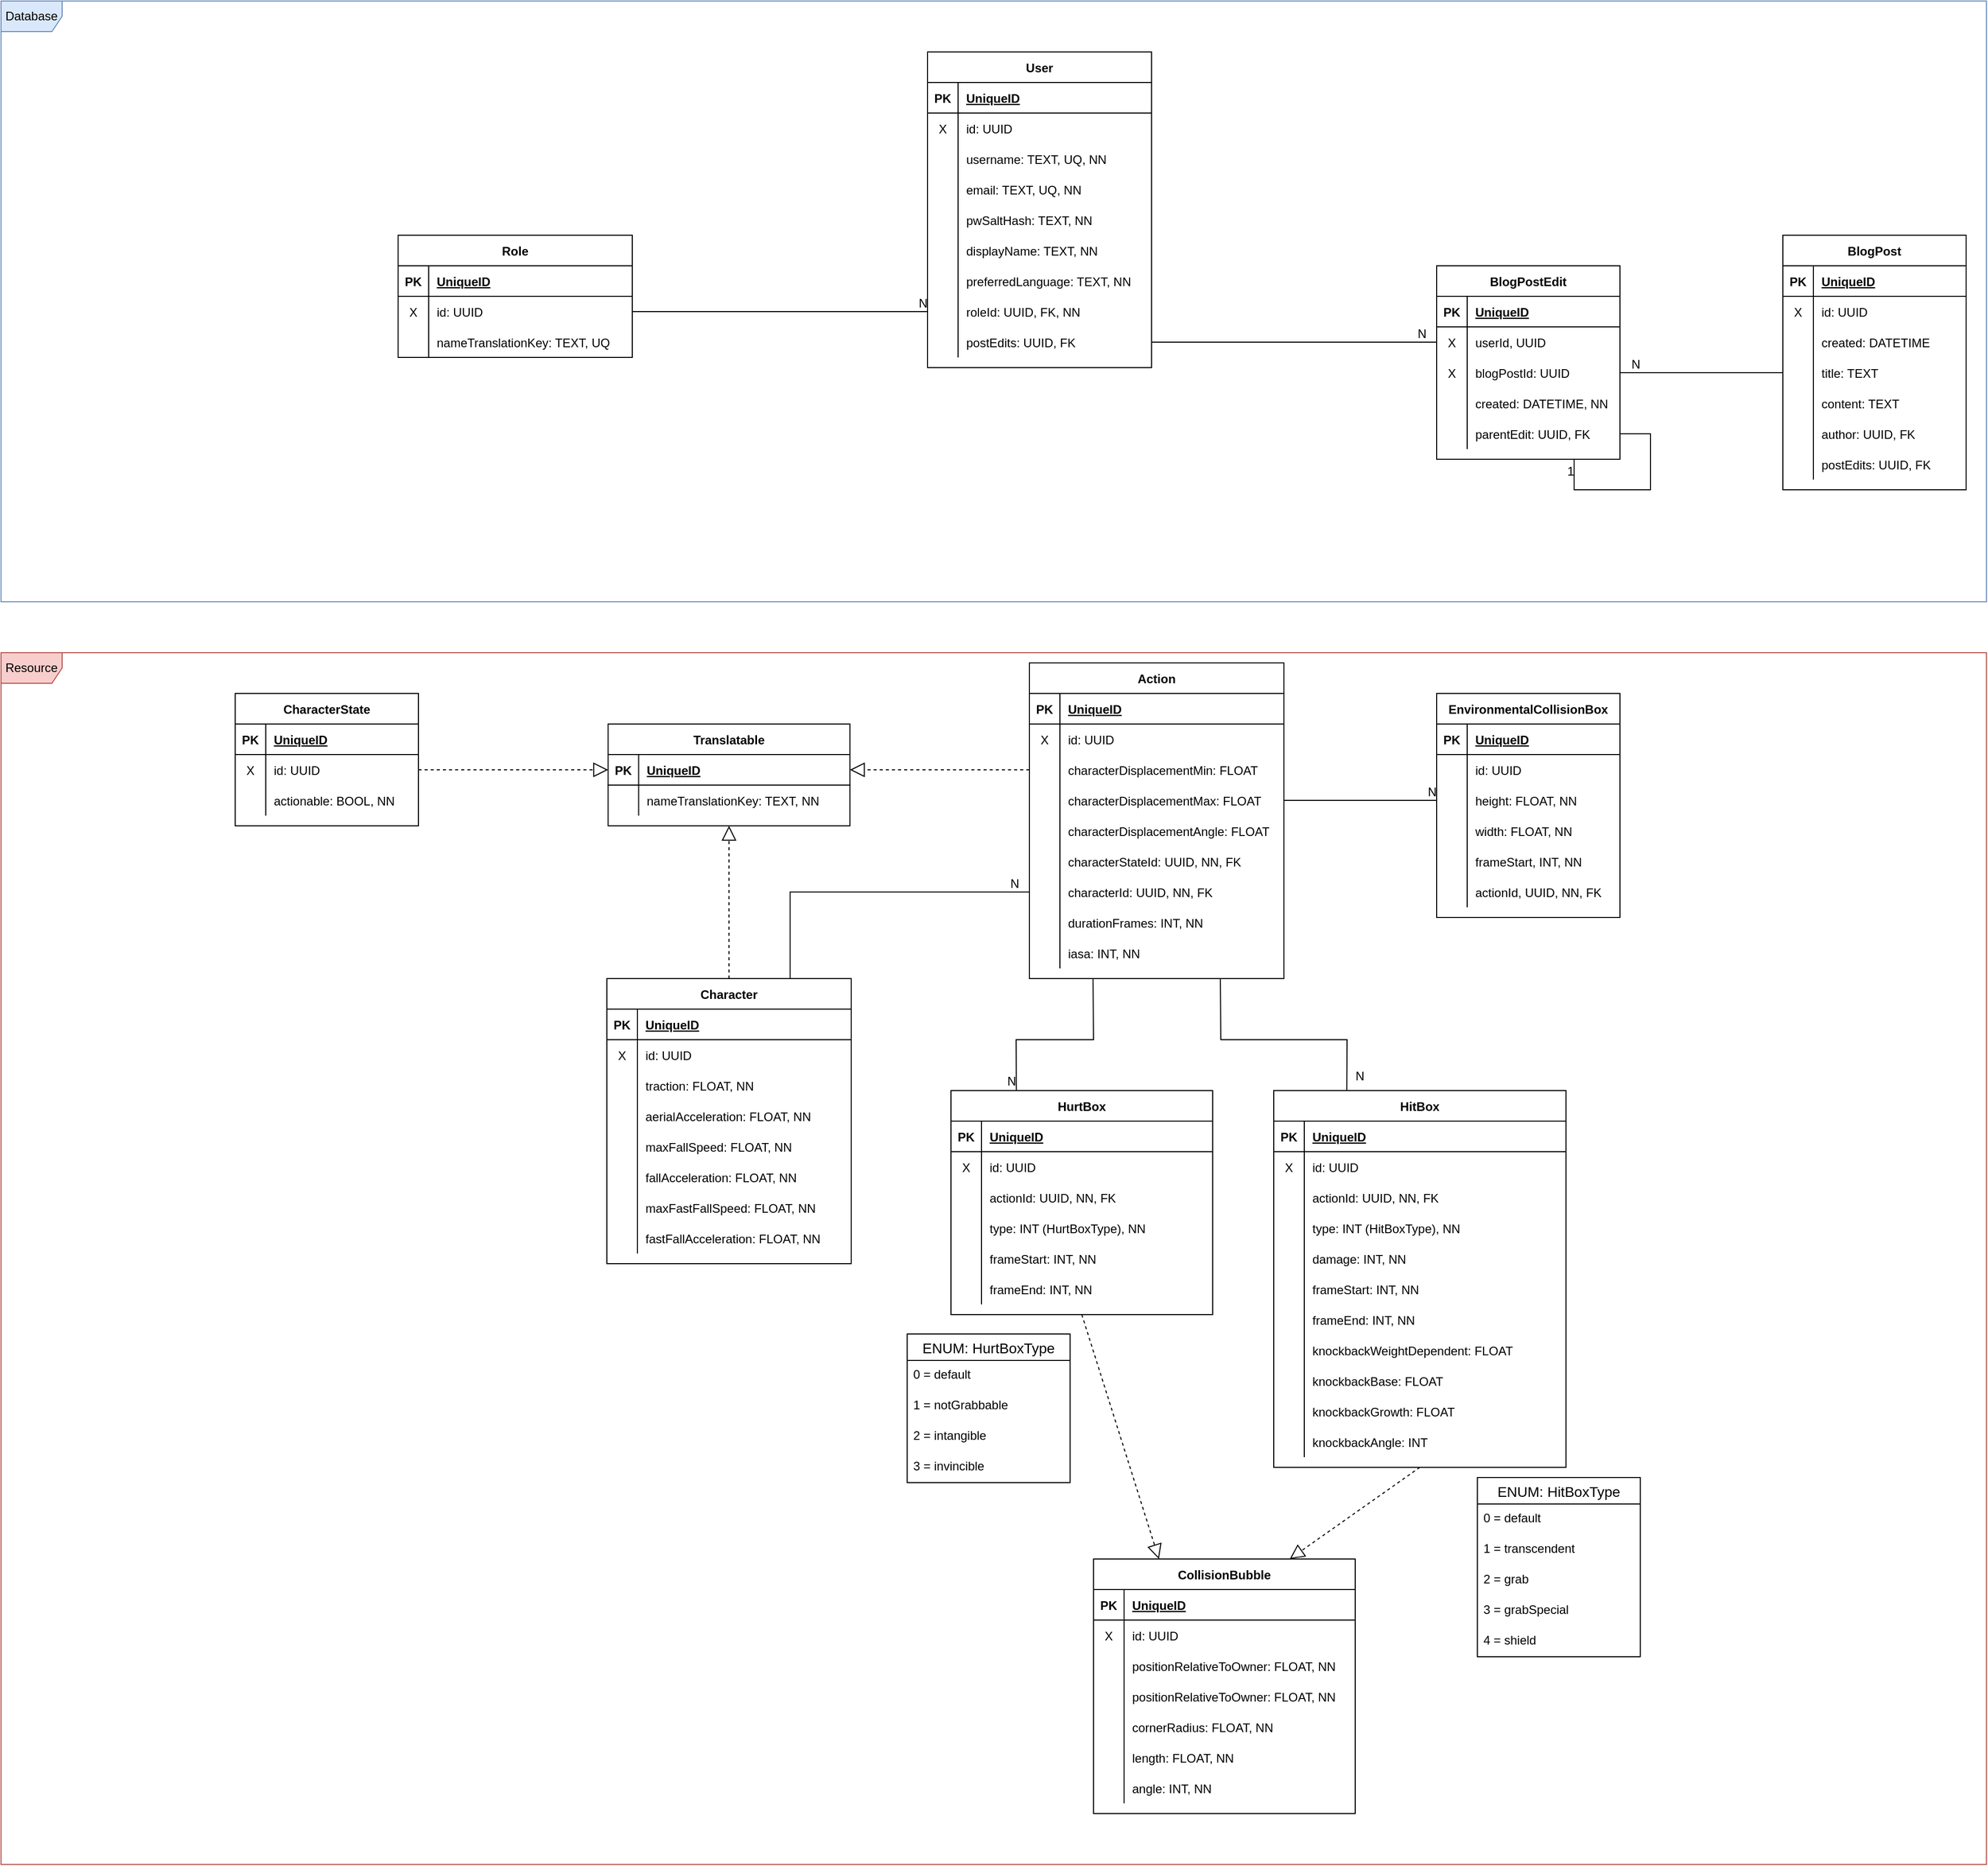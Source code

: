 <mxfile version="14.7.4" type="device"><diagram name="Page-1" id="efa7a0a1-bf9b-a30e-e6df-94a7791c09e9"><mxGraphModel dx="2888" dy="1154" grid="1" gridSize="10" guides="1" tooltips="1" connect="1" arrows="1" fold="1" page="1" pageScale="1" pageWidth="826" pageHeight="1169" background="none" math="0" shadow="0"><root><mxCell id="0"/><mxCell id="1" parent="0"/><mxCell id="2B0Xd_u6_9Mp7Jf_Gvqd-577" value="Database" style="shape=umlFrame;whiteSpace=wrap;html=1;strokeColor=#6c8ebf;fillColor=#DAE8FC;" vertex="1" parent="1"><mxGeometry x="-320" y="40" width="1950" height="590" as="geometry"/></mxCell><mxCell id="2B0Xd_u6_9Mp7Jf_Gvqd-142" value="User" style="shape=table;startSize=30;container=1;collapsible=1;childLayout=tableLayout;fixedRows=1;rowLines=0;fontStyle=1;align=center;resizeLast=1;" vertex="1" parent="1"><mxGeometry x="590" y="90" width="220" height="310" as="geometry"/></mxCell><mxCell id="2B0Xd_u6_9Mp7Jf_Gvqd-143" value="" style="shape=partialRectangle;collapsible=0;dropTarget=0;pointerEvents=0;fillColor=none;top=0;left=0;bottom=1;right=0;points=[[0,0.5],[1,0.5]];portConstraint=eastwest;" vertex="1" parent="2B0Xd_u6_9Mp7Jf_Gvqd-142"><mxGeometry y="30" width="220" height="30" as="geometry"/></mxCell><mxCell id="2B0Xd_u6_9Mp7Jf_Gvqd-144" value="PK" style="shape=partialRectangle;connectable=0;fillColor=none;top=0;left=0;bottom=0;right=0;fontStyle=1;overflow=hidden;" vertex="1" parent="2B0Xd_u6_9Mp7Jf_Gvqd-143"><mxGeometry width="30" height="30" as="geometry"/></mxCell><mxCell id="2B0Xd_u6_9Mp7Jf_Gvqd-145" value="UniqueID" style="shape=partialRectangle;connectable=0;fillColor=none;top=0;left=0;bottom=0;right=0;align=left;spacingLeft=6;fontStyle=5;overflow=hidden;" vertex="1" parent="2B0Xd_u6_9Mp7Jf_Gvqd-143"><mxGeometry x="30" width="190" height="30" as="geometry"/></mxCell><mxCell id="2B0Xd_u6_9Mp7Jf_Gvqd-146" value="" style="shape=partialRectangle;collapsible=0;dropTarget=0;pointerEvents=0;fillColor=none;top=0;left=0;bottom=0;right=0;points=[[0,0.5],[1,0.5]];portConstraint=eastwest;" vertex="1" parent="2B0Xd_u6_9Mp7Jf_Gvqd-142"><mxGeometry y="60" width="220" height="30" as="geometry"/></mxCell><mxCell id="2B0Xd_u6_9Mp7Jf_Gvqd-147" value="X" style="shape=partialRectangle;connectable=0;fillColor=none;top=0;left=0;bottom=0;right=0;editable=1;overflow=hidden;" vertex="1" parent="2B0Xd_u6_9Mp7Jf_Gvqd-146"><mxGeometry width="30" height="30" as="geometry"/></mxCell><mxCell id="2B0Xd_u6_9Mp7Jf_Gvqd-148" value="id: UUID" style="shape=partialRectangle;connectable=0;fillColor=none;top=0;left=0;bottom=0;right=0;align=left;spacingLeft=6;overflow=hidden;" vertex="1" parent="2B0Xd_u6_9Mp7Jf_Gvqd-146"><mxGeometry x="30" width="190" height="30" as="geometry"/></mxCell><mxCell id="2B0Xd_u6_9Mp7Jf_Gvqd-149" value="" style="shape=partialRectangle;collapsible=0;dropTarget=0;pointerEvents=0;fillColor=none;top=0;left=0;bottom=0;right=0;points=[[0,0.5],[1,0.5]];portConstraint=eastwest;" vertex="1" parent="2B0Xd_u6_9Mp7Jf_Gvqd-142"><mxGeometry y="90" width="220" height="30" as="geometry"/></mxCell><mxCell id="2B0Xd_u6_9Mp7Jf_Gvqd-150" value="" style="shape=partialRectangle;connectable=0;fillColor=none;top=0;left=0;bottom=0;right=0;editable=1;overflow=hidden;" vertex="1" parent="2B0Xd_u6_9Mp7Jf_Gvqd-149"><mxGeometry width="30" height="30" as="geometry"/></mxCell><mxCell id="2B0Xd_u6_9Mp7Jf_Gvqd-151" value="username: TEXT, UQ, NN" style="shape=partialRectangle;connectable=0;fillColor=none;top=0;left=0;bottom=0;right=0;align=left;spacingLeft=6;overflow=hidden;" vertex="1" parent="2B0Xd_u6_9Mp7Jf_Gvqd-149"><mxGeometry x="30" width="190" height="30" as="geometry"/></mxCell><mxCell id="2B0Xd_u6_9Mp7Jf_Gvqd-152" value="" style="shape=partialRectangle;collapsible=0;dropTarget=0;pointerEvents=0;fillColor=none;top=0;left=0;bottom=0;right=0;points=[[0,0.5],[1,0.5]];portConstraint=eastwest;" vertex="1" parent="2B0Xd_u6_9Mp7Jf_Gvqd-142"><mxGeometry y="120" width="220" height="30" as="geometry"/></mxCell><mxCell id="2B0Xd_u6_9Mp7Jf_Gvqd-153" value="" style="shape=partialRectangle;connectable=0;fillColor=none;top=0;left=0;bottom=0;right=0;editable=1;overflow=hidden;" vertex="1" parent="2B0Xd_u6_9Mp7Jf_Gvqd-152"><mxGeometry width="30" height="30" as="geometry"/></mxCell><mxCell id="2B0Xd_u6_9Mp7Jf_Gvqd-154" value="email: TEXT, UQ, NN" style="shape=partialRectangle;connectable=0;fillColor=none;top=0;left=0;bottom=0;right=0;align=left;spacingLeft=6;overflow=hidden;" vertex="1" parent="2B0Xd_u6_9Mp7Jf_Gvqd-152"><mxGeometry x="30" width="190" height="30" as="geometry"/></mxCell><mxCell id="2B0Xd_u6_9Mp7Jf_Gvqd-155" value="" style="shape=partialRectangle;collapsible=0;dropTarget=0;pointerEvents=0;fillColor=none;top=0;left=0;bottom=0;right=0;points=[[0,0.5],[1,0.5]];portConstraint=eastwest;" vertex="1" parent="2B0Xd_u6_9Mp7Jf_Gvqd-142"><mxGeometry y="150" width="220" height="30" as="geometry"/></mxCell><mxCell id="2B0Xd_u6_9Mp7Jf_Gvqd-156" value="" style="shape=partialRectangle;connectable=0;fillColor=none;top=0;left=0;bottom=0;right=0;editable=1;overflow=hidden;" vertex="1" parent="2B0Xd_u6_9Mp7Jf_Gvqd-155"><mxGeometry width="30" height="30" as="geometry"/></mxCell><mxCell id="2B0Xd_u6_9Mp7Jf_Gvqd-157" value="pwSaltHash: TEXT, NN" style="shape=partialRectangle;connectable=0;fillColor=none;top=0;left=0;bottom=0;right=0;align=left;spacingLeft=6;overflow=hidden;" vertex="1" parent="2B0Xd_u6_9Mp7Jf_Gvqd-155"><mxGeometry x="30" width="190" height="30" as="geometry"/></mxCell><mxCell id="2B0Xd_u6_9Mp7Jf_Gvqd-158" value="" style="shape=partialRectangle;collapsible=0;dropTarget=0;pointerEvents=0;fillColor=none;top=0;left=0;bottom=0;right=0;points=[[0,0.5],[1,0.5]];portConstraint=eastwest;" vertex="1" parent="2B0Xd_u6_9Mp7Jf_Gvqd-142"><mxGeometry y="180" width="220" height="30" as="geometry"/></mxCell><mxCell id="2B0Xd_u6_9Mp7Jf_Gvqd-159" value="" style="shape=partialRectangle;connectable=0;fillColor=none;top=0;left=0;bottom=0;right=0;editable=1;overflow=hidden;" vertex="1" parent="2B0Xd_u6_9Mp7Jf_Gvqd-158"><mxGeometry width="30" height="30" as="geometry"/></mxCell><mxCell id="2B0Xd_u6_9Mp7Jf_Gvqd-160" value="displayName: TEXT, NN" style="shape=partialRectangle;connectable=0;fillColor=none;top=0;left=0;bottom=0;right=0;align=left;spacingLeft=6;overflow=hidden;" vertex="1" parent="2B0Xd_u6_9Mp7Jf_Gvqd-158"><mxGeometry x="30" width="190" height="30" as="geometry"/></mxCell><mxCell id="2B0Xd_u6_9Mp7Jf_Gvqd-247" value="" style="shape=partialRectangle;collapsible=0;dropTarget=0;pointerEvents=0;fillColor=none;top=0;left=0;bottom=0;right=0;points=[[0,0.5],[1,0.5]];portConstraint=eastwest;" vertex="1" parent="2B0Xd_u6_9Mp7Jf_Gvqd-142"><mxGeometry y="210" width="220" height="30" as="geometry"/></mxCell><mxCell id="2B0Xd_u6_9Mp7Jf_Gvqd-248" value="" style="shape=partialRectangle;connectable=0;fillColor=none;top=0;left=0;bottom=0;right=0;editable=1;overflow=hidden;" vertex="1" parent="2B0Xd_u6_9Mp7Jf_Gvqd-247"><mxGeometry width="30" height="30" as="geometry"/></mxCell><mxCell id="2B0Xd_u6_9Mp7Jf_Gvqd-249" value="preferredLanguage: TEXT, NN" style="shape=partialRectangle;connectable=0;fillColor=none;top=0;left=0;bottom=0;right=0;align=left;spacingLeft=6;overflow=hidden;" vertex="1" parent="2B0Xd_u6_9Mp7Jf_Gvqd-247"><mxGeometry x="30" width="190" height="30" as="geometry"/></mxCell><mxCell id="2B0Xd_u6_9Mp7Jf_Gvqd-161" value="" style="shape=partialRectangle;collapsible=0;dropTarget=0;pointerEvents=0;fillColor=none;top=0;left=0;bottom=0;right=0;points=[[0,0.5],[1,0.5]];portConstraint=eastwest;" vertex="1" parent="2B0Xd_u6_9Mp7Jf_Gvqd-142"><mxGeometry y="240" width="220" height="30" as="geometry"/></mxCell><mxCell id="2B0Xd_u6_9Mp7Jf_Gvqd-162" value="" style="shape=partialRectangle;connectable=0;fillColor=none;top=0;left=0;bottom=0;right=0;editable=1;overflow=hidden;" vertex="1" parent="2B0Xd_u6_9Mp7Jf_Gvqd-161"><mxGeometry width="30" height="30" as="geometry"/></mxCell><mxCell id="2B0Xd_u6_9Mp7Jf_Gvqd-163" value="roleId: UUID, FK, NN" style="shape=partialRectangle;connectable=0;fillColor=none;top=0;left=0;bottom=0;right=0;align=left;spacingLeft=6;overflow=hidden;" vertex="1" parent="2B0Xd_u6_9Mp7Jf_Gvqd-161"><mxGeometry x="30" width="190" height="30" as="geometry"/></mxCell><mxCell id="2B0Xd_u6_9Mp7Jf_Gvqd-164" value="" style="shape=partialRectangle;collapsible=0;dropTarget=0;pointerEvents=0;fillColor=none;top=0;left=0;bottom=0;right=0;points=[[0,0.5],[1,0.5]];portConstraint=eastwest;" vertex="1" parent="2B0Xd_u6_9Mp7Jf_Gvqd-142"><mxGeometry y="270" width="220" height="30" as="geometry"/></mxCell><mxCell id="2B0Xd_u6_9Mp7Jf_Gvqd-165" value="" style="shape=partialRectangle;connectable=0;fillColor=none;top=0;left=0;bottom=0;right=0;editable=1;overflow=hidden;" vertex="1" parent="2B0Xd_u6_9Mp7Jf_Gvqd-164"><mxGeometry width="30" height="30" as="geometry"/></mxCell><mxCell id="2B0Xd_u6_9Mp7Jf_Gvqd-166" value="postEdits: UUID, FK" style="shape=partialRectangle;connectable=0;fillColor=none;top=0;left=0;bottom=0;right=0;align=left;spacingLeft=6;overflow=hidden;" vertex="1" parent="2B0Xd_u6_9Mp7Jf_Gvqd-164"><mxGeometry x="30" width="190" height="30" as="geometry"/></mxCell><mxCell id="2B0Xd_u6_9Mp7Jf_Gvqd-167" value="BlogPost" style="shape=table;startSize=30;container=1;collapsible=1;childLayout=tableLayout;fixedRows=1;rowLines=0;fontStyle=1;align=center;resizeLast=1;" vertex="1" parent="1"><mxGeometry x="1430" y="270" width="180" height="250" as="geometry"/></mxCell><mxCell id="2B0Xd_u6_9Mp7Jf_Gvqd-168" value="" style="shape=partialRectangle;collapsible=0;dropTarget=0;pointerEvents=0;fillColor=none;top=0;left=0;bottom=1;right=0;points=[[0,0.5],[1,0.5]];portConstraint=eastwest;" vertex="1" parent="2B0Xd_u6_9Mp7Jf_Gvqd-167"><mxGeometry y="30" width="180" height="30" as="geometry"/></mxCell><mxCell id="2B0Xd_u6_9Mp7Jf_Gvqd-169" value="PK" style="shape=partialRectangle;connectable=0;fillColor=none;top=0;left=0;bottom=0;right=0;fontStyle=1;overflow=hidden;" vertex="1" parent="2B0Xd_u6_9Mp7Jf_Gvqd-168"><mxGeometry width="30" height="30" as="geometry"/></mxCell><mxCell id="2B0Xd_u6_9Mp7Jf_Gvqd-170" value="UniqueID" style="shape=partialRectangle;connectable=0;fillColor=none;top=0;left=0;bottom=0;right=0;align=left;spacingLeft=6;fontStyle=5;overflow=hidden;" vertex="1" parent="2B0Xd_u6_9Mp7Jf_Gvqd-168"><mxGeometry x="30" width="150" height="30" as="geometry"/></mxCell><mxCell id="2B0Xd_u6_9Mp7Jf_Gvqd-171" value="" style="shape=partialRectangle;collapsible=0;dropTarget=0;pointerEvents=0;fillColor=none;top=0;left=0;bottom=0;right=0;points=[[0,0.5],[1,0.5]];portConstraint=eastwest;" vertex="1" parent="2B0Xd_u6_9Mp7Jf_Gvqd-167"><mxGeometry y="60" width="180" height="30" as="geometry"/></mxCell><mxCell id="2B0Xd_u6_9Mp7Jf_Gvqd-172" value="X" style="shape=partialRectangle;connectable=0;fillColor=none;top=0;left=0;bottom=0;right=0;editable=1;overflow=hidden;" vertex="1" parent="2B0Xd_u6_9Mp7Jf_Gvqd-171"><mxGeometry width="30" height="30" as="geometry"/></mxCell><mxCell id="2B0Xd_u6_9Mp7Jf_Gvqd-173" value="id: UUID" style="shape=partialRectangle;connectable=0;fillColor=none;top=0;left=0;bottom=0;right=0;align=left;spacingLeft=6;overflow=hidden;" vertex="1" parent="2B0Xd_u6_9Mp7Jf_Gvqd-171"><mxGeometry x="30" width="150" height="30" as="geometry"/></mxCell><mxCell id="2B0Xd_u6_9Mp7Jf_Gvqd-174" value="" style="shape=partialRectangle;collapsible=0;dropTarget=0;pointerEvents=0;fillColor=none;top=0;left=0;bottom=0;right=0;points=[[0,0.5],[1,0.5]];portConstraint=eastwest;" vertex="1" parent="2B0Xd_u6_9Mp7Jf_Gvqd-167"><mxGeometry y="90" width="180" height="30" as="geometry"/></mxCell><mxCell id="2B0Xd_u6_9Mp7Jf_Gvqd-175" value="" style="shape=partialRectangle;connectable=0;fillColor=none;top=0;left=0;bottom=0;right=0;editable=1;overflow=hidden;" vertex="1" parent="2B0Xd_u6_9Mp7Jf_Gvqd-174"><mxGeometry width="30" height="30" as="geometry"/></mxCell><mxCell id="2B0Xd_u6_9Mp7Jf_Gvqd-176" value="created: DATETIME" style="shape=partialRectangle;connectable=0;fillColor=none;top=0;left=0;bottom=0;right=0;align=left;spacingLeft=6;overflow=hidden;" vertex="1" parent="2B0Xd_u6_9Mp7Jf_Gvqd-174"><mxGeometry x="30" width="150" height="30" as="geometry"/></mxCell><mxCell id="2B0Xd_u6_9Mp7Jf_Gvqd-225" value="" style="shape=partialRectangle;collapsible=0;dropTarget=0;pointerEvents=0;fillColor=none;top=0;left=0;bottom=0;right=0;points=[[0,0.5],[1,0.5]];portConstraint=eastwest;" vertex="1" parent="2B0Xd_u6_9Mp7Jf_Gvqd-167"><mxGeometry y="120" width="180" height="30" as="geometry"/></mxCell><mxCell id="2B0Xd_u6_9Mp7Jf_Gvqd-226" value="" style="shape=partialRectangle;connectable=0;fillColor=none;top=0;left=0;bottom=0;right=0;editable=1;overflow=hidden;" vertex="1" parent="2B0Xd_u6_9Mp7Jf_Gvqd-225"><mxGeometry width="30" height="30" as="geometry"/></mxCell><mxCell id="2B0Xd_u6_9Mp7Jf_Gvqd-227" value="title: TEXT" style="shape=partialRectangle;connectable=0;fillColor=none;top=0;left=0;bottom=0;right=0;align=left;spacingLeft=6;overflow=hidden;" vertex="1" parent="2B0Xd_u6_9Mp7Jf_Gvqd-225"><mxGeometry x="30" width="150" height="30" as="geometry"/></mxCell><mxCell id="2B0Xd_u6_9Mp7Jf_Gvqd-209" value="" style="shape=partialRectangle;collapsible=0;dropTarget=0;pointerEvents=0;fillColor=none;top=0;left=0;bottom=0;right=0;points=[[0,0.5],[1,0.5]];portConstraint=eastwest;" vertex="1" parent="2B0Xd_u6_9Mp7Jf_Gvqd-167"><mxGeometry y="150" width="180" height="30" as="geometry"/></mxCell><mxCell id="2B0Xd_u6_9Mp7Jf_Gvqd-210" value="" style="shape=partialRectangle;connectable=0;fillColor=none;top=0;left=0;bottom=0;right=0;editable=1;overflow=hidden;" vertex="1" parent="2B0Xd_u6_9Mp7Jf_Gvqd-209"><mxGeometry width="30" height="30" as="geometry"/></mxCell><mxCell id="2B0Xd_u6_9Mp7Jf_Gvqd-211" value="content: TEXT" style="shape=partialRectangle;connectable=0;fillColor=none;top=0;left=0;bottom=0;right=0;align=left;spacingLeft=6;overflow=hidden;" vertex="1" parent="2B0Xd_u6_9Mp7Jf_Gvqd-209"><mxGeometry x="30" width="150" height="30" as="geometry"/></mxCell><mxCell id="2B0Xd_u6_9Mp7Jf_Gvqd-193" value="" style="shape=partialRectangle;collapsible=0;dropTarget=0;pointerEvents=0;fillColor=none;top=0;left=0;bottom=0;right=0;points=[[0,0.5],[1,0.5]];portConstraint=eastwest;" vertex="1" parent="2B0Xd_u6_9Mp7Jf_Gvqd-167"><mxGeometry y="180" width="180" height="30" as="geometry"/></mxCell><mxCell id="2B0Xd_u6_9Mp7Jf_Gvqd-194" value="" style="shape=partialRectangle;connectable=0;fillColor=none;top=0;left=0;bottom=0;right=0;editable=1;overflow=hidden;" vertex="1" parent="2B0Xd_u6_9Mp7Jf_Gvqd-193"><mxGeometry width="30" height="30" as="geometry"/></mxCell><mxCell id="2B0Xd_u6_9Mp7Jf_Gvqd-195" value="author: UUID, FK" style="shape=partialRectangle;connectable=0;fillColor=none;top=0;left=0;bottom=0;right=0;align=left;spacingLeft=6;overflow=hidden;" vertex="1" parent="2B0Xd_u6_9Mp7Jf_Gvqd-193"><mxGeometry x="30" width="150" height="30" as="geometry"/></mxCell><mxCell id="2B0Xd_u6_9Mp7Jf_Gvqd-241" value="" style="shape=partialRectangle;collapsible=0;dropTarget=0;pointerEvents=0;fillColor=none;top=0;left=0;bottom=0;right=0;points=[[0,0.5],[1,0.5]];portConstraint=eastwest;" vertex="1" parent="2B0Xd_u6_9Mp7Jf_Gvqd-167"><mxGeometry y="210" width="180" height="30" as="geometry"/></mxCell><mxCell id="2B0Xd_u6_9Mp7Jf_Gvqd-242" value="" style="shape=partialRectangle;connectable=0;fillColor=none;top=0;left=0;bottom=0;right=0;editable=1;overflow=hidden;" vertex="1" parent="2B0Xd_u6_9Mp7Jf_Gvqd-241"><mxGeometry width="30" height="30" as="geometry"/></mxCell><mxCell id="2B0Xd_u6_9Mp7Jf_Gvqd-243" value="postEdits: UUID, FK" style="shape=partialRectangle;connectable=0;fillColor=none;top=0;left=0;bottom=0;right=0;align=left;spacingLeft=6;overflow=hidden;" vertex="1" parent="2B0Xd_u6_9Mp7Jf_Gvqd-241"><mxGeometry x="30" width="150" height="30" as="geometry"/></mxCell><mxCell id="2B0Xd_u6_9Mp7Jf_Gvqd-196" value="BlogPostEdit" style="shape=table;startSize=30;container=1;collapsible=1;childLayout=tableLayout;fixedRows=1;rowLines=0;fontStyle=1;align=center;resizeLast=1;" vertex="1" parent="1"><mxGeometry x="1090" y="300" width="180" height="190" as="geometry"/></mxCell><mxCell id="2B0Xd_u6_9Mp7Jf_Gvqd-197" value="" style="shape=partialRectangle;collapsible=0;dropTarget=0;pointerEvents=0;fillColor=none;top=0;left=0;bottom=1;right=0;points=[[0,0.5],[1,0.5]];portConstraint=eastwest;" vertex="1" parent="2B0Xd_u6_9Mp7Jf_Gvqd-196"><mxGeometry y="30" width="180" height="30" as="geometry"/></mxCell><mxCell id="2B0Xd_u6_9Mp7Jf_Gvqd-198" value="PK" style="shape=partialRectangle;connectable=0;fillColor=none;top=0;left=0;bottom=0;right=0;fontStyle=1;overflow=hidden;" vertex="1" parent="2B0Xd_u6_9Mp7Jf_Gvqd-197"><mxGeometry width="30" height="30" as="geometry"/></mxCell><mxCell id="2B0Xd_u6_9Mp7Jf_Gvqd-199" value="UniqueID" style="shape=partialRectangle;connectable=0;fillColor=none;top=0;left=0;bottom=0;right=0;align=left;spacingLeft=6;fontStyle=5;overflow=hidden;" vertex="1" parent="2B0Xd_u6_9Mp7Jf_Gvqd-197"><mxGeometry x="30" width="150" height="30" as="geometry"/></mxCell><mxCell id="2B0Xd_u6_9Mp7Jf_Gvqd-200" value="" style="shape=partialRectangle;collapsible=0;dropTarget=0;pointerEvents=0;fillColor=none;top=0;left=0;bottom=0;right=0;points=[[0,0.5],[1,0.5]];portConstraint=eastwest;" vertex="1" parent="2B0Xd_u6_9Mp7Jf_Gvqd-196"><mxGeometry y="60" width="180" height="30" as="geometry"/></mxCell><mxCell id="2B0Xd_u6_9Mp7Jf_Gvqd-201" value="X" style="shape=partialRectangle;connectable=0;fillColor=none;top=0;left=0;bottom=0;right=0;editable=1;overflow=hidden;" vertex="1" parent="2B0Xd_u6_9Mp7Jf_Gvqd-200"><mxGeometry width="30" height="30" as="geometry"/></mxCell><mxCell id="2B0Xd_u6_9Mp7Jf_Gvqd-202" value="userId, UUID" style="shape=partialRectangle;connectable=0;fillColor=none;top=0;left=0;bottom=0;right=0;align=left;spacingLeft=6;overflow=hidden;" vertex="1" parent="2B0Xd_u6_9Mp7Jf_Gvqd-200"><mxGeometry x="30" width="150" height="30" as="geometry"/></mxCell><mxCell id="2B0Xd_u6_9Mp7Jf_Gvqd-203" value="" style="shape=partialRectangle;collapsible=0;dropTarget=0;pointerEvents=0;fillColor=none;top=0;left=0;bottom=0;right=0;points=[[0,0.5],[1,0.5]];portConstraint=eastwest;" vertex="1" parent="2B0Xd_u6_9Mp7Jf_Gvqd-196"><mxGeometry y="90" width="180" height="30" as="geometry"/></mxCell><mxCell id="2B0Xd_u6_9Mp7Jf_Gvqd-204" value="X" style="shape=partialRectangle;connectable=0;fillColor=none;top=0;left=0;bottom=0;right=0;editable=1;overflow=hidden;" vertex="1" parent="2B0Xd_u6_9Mp7Jf_Gvqd-203"><mxGeometry width="30" height="30" as="geometry"/></mxCell><mxCell id="2B0Xd_u6_9Mp7Jf_Gvqd-205" value="blogPostId: UUID" style="shape=partialRectangle;connectable=0;fillColor=none;top=0;left=0;bottom=0;right=0;align=left;spacingLeft=6;overflow=hidden;" vertex="1" parent="2B0Xd_u6_9Mp7Jf_Gvqd-203"><mxGeometry x="30" width="150" height="30" as="geometry"/></mxCell><mxCell id="2B0Xd_u6_9Mp7Jf_Gvqd-206" value="" style="shape=partialRectangle;collapsible=0;dropTarget=0;pointerEvents=0;fillColor=none;top=0;left=0;bottom=0;right=0;points=[[0,0.5],[1,0.5]];portConstraint=eastwest;" vertex="1" parent="2B0Xd_u6_9Mp7Jf_Gvqd-196"><mxGeometry y="120" width="180" height="30" as="geometry"/></mxCell><mxCell id="2B0Xd_u6_9Mp7Jf_Gvqd-207" value="" style="shape=partialRectangle;connectable=0;fillColor=none;top=0;left=0;bottom=0;right=0;editable=1;overflow=hidden;" vertex="1" parent="2B0Xd_u6_9Mp7Jf_Gvqd-206"><mxGeometry width="30" height="30" as="geometry"/></mxCell><mxCell id="2B0Xd_u6_9Mp7Jf_Gvqd-208" value="created: DATETIME, NN" style="shape=partialRectangle;connectable=0;fillColor=none;top=0;left=0;bottom=0;right=0;align=left;spacingLeft=6;overflow=hidden;" vertex="1" parent="2B0Xd_u6_9Mp7Jf_Gvqd-206"><mxGeometry x="30" width="150" height="30" as="geometry"/></mxCell><mxCell id="2B0Xd_u6_9Mp7Jf_Gvqd-250" value="" style="shape=partialRectangle;collapsible=0;dropTarget=0;pointerEvents=0;fillColor=none;top=0;left=0;bottom=0;right=0;points=[[0,0.5],[1,0.5]];portConstraint=eastwest;" vertex="1" parent="2B0Xd_u6_9Mp7Jf_Gvqd-196"><mxGeometry y="150" width="180" height="30" as="geometry"/></mxCell><mxCell id="2B0Xd_u6_9Mp7Jf_Gvqd-251" value="" style="shape=partialRectangle;connectable=0;fillColor=none;top=0;left=0;bottom=0;right=0;editable=1;overflow=hidden;" vertex="1" parent="2B0Xd_u6_9Mp7Jf_Gvqd-250"><mxGeometry width="30" height="30" as="geometry"/></mxCell><mxCell id="2B0Xd_u6_9Mp7Jf_Gvqd-252" value="parentEdit: UUID, FK" style="shape=partialRectangle;connectable=0;fillColor=none;top=0;left=0;bottom=0;right=0;align=left;spacingLeft=6;overflow=hidden;" vertex="1" parent="2B0Xd_u6_9Mp7Jf_Gvqd-250"><mxGeometry x="30" width="150" height="30" as="geometry"/></mxCell><mxCell id="2B0Xd_u6_9Mp7Jf_Gvqd-275" value="" style="endArrow=none;html=1;rounded=0;entryX=0.75;entryY=1;entryDx=0;entryDy=0;exitX=1;exitY=0.5;exitDx=0;exitDy=0;" edge="1" parent="2B0Xd_u6_9Mp7Jf_Gvqd-196" source="2B0Xd_u6_9Mp7Jf_Gvqd-250" target="2B0Xd_u6_9Mp7Jf_Gvqd-196"><mxGeometry relative="1" as="geometry"><mxPoint x="60" y="320" as="sourcePoint"/><mxPoint x="220" y="320" as="targetPoint"/><Array as="points"><mxPoint x="210" y="165"/><mxPoint x="210" y="220"/><mxPoint x="135" y="220"/></Array></mxGeometry></mxCell><mxCell id="2B0Xd_u6_9Mp7Jf_Gvqd-276" value="1" style="resizable=0;html=1;align=right;verticalAlign=bottom;" connectable="0" vertex="1" parent="2B0Xd_u6_9Mp7Jf_Gvqd-275"><mxGeometry x="1" relative="1" as="geometry"><mxPoint y="20" as="offset"/></mxGeometry></mxCell><mxCell id="2B0Xd_u6_9Mp7Jf_Gvqd-212" value="Role" style="shape=table;startSize=30;container=1;collapsible=1;childLayout=tableLayout;fixedRows=1;rowLines=0;fontStyle=1;align=center;resizeLast=1;" vertex="1" parent="1"><mxGeometry x="70" y="270" width="230" height="120" as="geometry"/></mxCell><mxCell id="2B0Xd_u6_9Mp7Jf_Gvqd-213" value="" style="shape=partialRectangle;collapsible=0;dropTarget=0;pointerEvents=0;fillColor=none;top=0;left=0;bottom=1;right=0;points=[[0,0.5],[1,0.5]];portConstraint=eastwest;" vertex="1" parent="2B0Xd_u6_9Mp7Jf_Gvqd-212"><mxGeometry y="30" width="230" height="30" as="geometry"/></mxCell><mxCell id="2B0Xd_u6_9Mp7Jf_Gvqd-214" value="PK" style="shape=partialRectangle;connectable=0;fillColor=none;top=0;left=0;bottom=0;right=0;fontStyle=1;overflow=hidden;" vertex="1" parent="2B0Xd_u6_9Mp7Jf_Gvqd-213"><mxGeometry width="30" height="30" as="geometry"/></mxCell><mxCell id="2B0Xd_u6_9Mp7Jf_Gvqd-215" value="UniqueID" style="shape=partialRectangle;connectable=0;fillColor=none;top=0;left=0;bottom=0;right=0;align=left;spacingLeft=6;fontStyle=5;overflow=hidden;" vertex="1" parent="2B0Xd_u6_9Mp7Jf_Gvqd-213"><mxGeometry x="30" width="200" height="30" as="geometry"/></mxCell><mxCell id="2B0Xd_u6_9Mp7Jf_Gvqd-216" value="" style="shape=partialRectangle;collapsible=0;dropTarget=0;pointerEvents=0;fillColor=none;top=0;left=0;bottom=0;right=0;points=[[0,0.5],[1,0.5]];portConstraint=eastwest;" vertex="1" parent="2B0Xd_u6_9Mp7Jf_Gvqd-212"><mxGeometry y="60" width="230" height="30" as="geometry"/></mxCell><mxCell id="2B0Xd_u6_9Mp7Jf_Gvqd-217" value="X" style="shape=partialRectangle;connectable=0;fillColor=none;top=0;left=0;bottom=0;right=0;editable=1;overflow=hidden;" vertex="1" parent="2B0Xd_u6_9Mp7Jf_Gvqd-216"><mxGeometry width="30" height="30" as="geometry"/></mxCell><mxCell id="2B0Xd_u6_9Mp7Jf_Gvqd-218" value="id: UUID" style="shape=partialRectangle;connectable=0;fillColor=none;top=0;left=0;bottom=0;right=0;align=left;spacingLeft=6;overflow=hidden;" vertex="1" parent="2B0Xd_u6_9Mp7Jf_Gvqd-216"><mxGeometry x="30" width="200" height="30" as="geometry"/></mxCell><mxCell id="2B0Xd_u6_9Mp7Jf_Gvqd-219" value="" style="shape=partialRectangle;collapsible=0;dropTarget=0;pointerEvents=0;fillColor=none;top=0;left=0;bottom=0;right=0;points=[[0,0.5],[1,0.5]];portConstraint=eastwest;" vertex="1" parent="2B0Xd_u6_9Mp7Jf_Gvqd-212"><mxGeometry y="90" width="230" height="30" as="geometry"/></mxCell><mxCell id="2B0Xd_u6_9Mp7Jf_Gvqd-220" value="" style="shape=partialRectangle;connectable=0;fillColor=none;top=0;left=0;bottom=0;right=0;editable=1;overflow=hidden;" vertex="1" parent="2B0Xd_u6_9Mp7Jf_Gvqd-219"><mxGeometry width="30" height="30" as="geometry"/></mxCell><mxCell id="2B0Xd_u6_9Mp7Jf_Gvqd-221" value="nameTranslationKey: TEXT, UQ" style="shape=partialRectangle;connectable=0;fillColor=none;top=0;left=0;bottom=0;right=0;align=left;spacingLeft=6;overflow=hidden;" vertex="1" parent="2B0Xd_u6_9Mp7Jf_Gvqd-219"><mxGeometry x="30" width="200" height="30" as="geometry"/></mxCell><mxCell id="2B0Xd_u6_9Mp7Jf_Gvqd-269" value="" style="endArrow=none;html=1;rounded=0;entryX=0;entryY=0.5;entryDx=0;entryDy=0;exitX=1;exitY=0.5;exitDx=0;exitDy=0;" edge="1" parent="1" source="2B0Xd_u6_9Mp7Jf_Gvqd-164" target="2B0Xd_u6_9Mp7Jf_Gvqd-200"><mxGeometry relative="1" as="geometry"><mxPoint x="810" y="240" as="sourcePoint"/><mxPoint x="970" y="240" as="targetPoint"/></mxGeometry></mxCell><mxCell id="2B0Xd_u6_9Mp7Jf_Gvqd-270" value="N" style="resizable=0;html=1;align=right;verticalAlign=bottom;" connectable="0" vertex="1" parent="2B0Xd_u6_9Mp7Jf_Gvqd-269"><mxGeometry x="1" relative="1" as="geometry"><mxPoint x="-10" as="offset"/></mxGeometry></mxCell><mxCell id="2B0Xd_u6_9Mp7Jf_Gvqd-271" value="" style="endArrow=none;html=1;rounded=0;entryX=1;entryY=0.5;entryDx=0;entryDy=0;exitX=0;exitY=0.5;exitDx=0;exitDy=0;" edge="1" parent="1" source="2B0Xd_u6_9Mp7Jf_Gvqd-225" target="2B0Xd_u6_9Mp7Jf_Gvqd-203"><mxGeometry relative="1" as="geometry"><mxPoint x="560" y="490" as="sourcePoint"/><mxPoint x="720" y="490" as="targetPoint"/></mxGeometry></mxCell><mxCell id="2B0Xd_u6_9Mp7Jf_Gvqd-272" value="N" style="resizable=0;html=1;align=right;verticalAlign=bottom;" connectable="0" vertex="1" parent="2B0Xd_u6_9Mp7Jf_Gvqd-271"><mxGeometry x="1" relative="1" as="geometry"><mxPoint x="20" as="offset"/></mxGeometry></mxCell><mxCell id="2B0Xd_u6_9Mp7Jf_Gvqd-273" value="" style="endArrow=none;html=1;rounded=0;entryX=0;entryY=0.5;entryDx=0;entryDy=0;exitX=1;exitY=0.5;exitDx=0;exitDy=0;" edge="1" parent="1" source="2B0Xd_u6_9Mp7Jf_Gvqd-216" target="2B0Xd_u6_9Mp7Jf_Gvqd-161"><mxGeometry relative="1" as="geometry"><mxPoint x="310" y="270" as="sourcePoint"/><mxPoint x="470" y="270" as="targetPoint"/></mxGeometry></mxCell><mxCell id="2B0Xd_u6_9Mp7Jf_Gvqd-274" value="N" style="resizable=0;html=1;align=right;verticalAlign=bottom;" connectable="0" vertex="1" parent="2B0Xd_u6_9Mp7Jf_Gvqd-273"><mxGeometry x="1" relative="1" as="geometry"/></mxCell><mxCell id="2B0Xd_u6_9Mp7Jf_Gvqd-277" value="Character" style="shape=table;startSize=30;container=1;collapsible=1;childLayout=tableLayout;fixedRows=1;rowLines=0;fontStyle=1;align=center;resizeLast=1;" vertex="1" parent="1"><mxGeometry x="275" y="1000" width="240" height="280" as="geometry"/></mxCell><mxCell id="2B0Xd_u6_9Mp7Jf_Gvqd-278" value="" style="shape=partialRectangle;collapsible=0;dropTarget=0;pointerEvents=0;fillColor=none;top=0;left=0;bottom=1;right=0;points=[[0,0.5],[1,0.5]];portConstraint=eastwest;" vertex="1" parent="2B0Xd_u6_9Mp7Jf_Gvqd-277"><mxGeometry y="30" width="240" height="30" as="geometry"/></mxCell><mxCell id="2B0Xd_u6_9Mp7Jf_Gvqd-279" value="PK" style="shape=partialRectangle;connectable=0;fillColor=none;top=0;left=0;bottom=0;right=0;fontStyle=1;overflow=hidden;" vertex="1" parent="2B0Xd_u6_9Mp7Jf_Gvqd-278"><mxGeometry width="30" height="30" as="geometry"/></mxCell><mxCell id="2B0Xd_u6_9Mp7Jf_Gvqd-280" value="UniqueID" style="shape=partialRectangle;connectable=0;fillColor=none;top=0;left=0;bottom=0;right=0;align=left;spacingLeft=6;fontStyle=5;overflow=hidden;" vertex="1" parent="2B0Xd_u6_9Mp7Jf_Gvqd-278"><mxGeometry x="30" width="210" height="30" as="geometry"/></mxCell><mxCell id="2B0Xd_u6_9Mp7Jf_Gvqd-281" value="" style="shape=partialRectangle;collapsible=0;dropTarget=0;pointerEvents=0;fillColor=none;top=0;left=0;bottom=0;right=0;points=[[0,0.5],[1,0.5]];portConstraint=eastwest;" vertex="1" parent="2B0Xd_u6_9Mp7Jf_Gvqd-277"><mxGeometry y="60" width="240" height="30" as="geometry"/></mxCell><mxCell id="2B0Xd_u6_9Mp7Jf_Gvqd-282" value="X" style="shape=partialRectangle;connectable=0;fillColor=none;top=0;left=0;bottom=0;right=0;editable=1;overflow=hidden;" vertex="1" parent="2B0Xd_u6_9Mp7Jf_Gvqd-281"><mxGeometry width="30" height="30" as="geometry"/></mxCell><mxCell id="2B0Xd_u6_9Mp7Jf_Gvqd-283" value="id: UUID" style="shape=partialRectangle;connectable=0;fillColor=none;top=0;left=0;bottom=0;right=0;align=left;spacingLeft=6;overflow=hidden;" vertex="1" parent="2B0Xd_u6_9Mp7Jf_Gvqd-281"><mxGeometry x="30" width="210" height="30" as="geometry"/></mxCell><mxCell id="2B0Xd_u6_9Mp7Jf_Gvqd-287" value="" style="shape=partialRectangle;collapsible=0;dropTarget=0;pointerEvents=0;fillColor=none;top=0;left=0;bottom=0;right=0;points=[[0,0.5],[1,0.5]];portConstraint=eastwest;" vertex="1" parent="2B0Xd_u6_9Mp7Jf_Gvqd-277"><mxGeometry y="90" width="240" height="30" as="geometry"/></mxCell><mxCell id="2B0Xd_u6_9Mp7Jf_Gvqd-288" value="" style="shape=partialRectangle;connectable=0;fillColor=none;top=0;left=0;bottom=0;right=0;editable=1;overflow=hidden;" vertex="1" parent="2B0Xd_u6_9Mp7Jf_Gvqd-287"><mxGeometry width="30" height="30" as="geometry"/></mxCell><mxCell id="2B0Xd_u6_9Mp7Jf_Gvqd-289" value="traction: FLOAT, NN" style="shape=partialRectangle;connectable=0;fillColor=none;top=0;left=0;bottom=0;right=0;align=left;spacingLeft=6;overflow=hidden;" vertex="1" parent="2B0Xd_u6_9Mp7Jf_Gvqd-287"><mxGeometry x="30" width="210" height="30" as="geometry"/></mxCell><mxCell id="2B0Xd_u6_9Mp7Jf_Gvqd-480" value="" style="shape=partialRectangle;collapsible=0;dropTarget=0;pointerEvents=0;fillColor=none;top=0;left=0;bottom=0;right=0;points=[[0,0.5],[1,0.5]];portConstraint=eastwest;" vertex="1" parent="2B0Xd_u6_9Mp7Jf_Gvqd-277"><mxGeometry y="120" width="240" height="30" as="geometry"/></mxCell><mxCell id="2B0Xd_u6_9Mp7Jf_Gvqd-481" value="" style="shape=partialRectangle;connectable=0;fillColor=none;top=0;left=0;bottom=0;right=0;editable=1;overflow=hidden;" vertex="1" parent="2B0Xd_u6_9Mp7Jf_Gvqd-480"><mxGeometry width="30" height="30" as="geometry"/></mxCell><mxCell id="2B0Xd_u6_9Mp7Jf_Gvqd-482" value="aerialAcceleration: FLOAT, NN" style="shape=partialRectangle;connectable=0;fillColor=none;top=0;left=0;bottom=0;right=0;align=left;spacingLeft=6;overflow=hidden;" vertex="1" parent="2B0Xd_u6_9Mp7Jf_Gvqd-480"><mxGeometry x="30" width="210" height="30" as="geometry"/></mxCell><mxCell id="2B0Xd_u6_9Mp7Jf_Gvqd-502" value="" style="shape=partialRectangle;collapsible=0;dropTarget=0;pointerEvents=0;fillColor=none;top=0;left=0;bottom=0;right=0;points=[[0,0.5],[1,0.5]];portConstraint=eastwest;" vertex="1" parent="2B0Xd_u6_9Mp7Jf_Gvqd-277"><mxGeometry y="150" width="240" height="30" as="geometry"/></mxCell><mxCell id="2B0Xd_u6_9Mp7Jf_Gvqd-503" value="" style="shape=partialRectangle;connectable=0;fillColor=none;top=0;left=0;bottom=0;right=0;editable=1;overflow=hidden;" vertex="1" parent="2B0Xd_u6_9Mp7Jf_Gvqd-502"><mxGeometry width="30" height="30" as="geometry"/></mxCell><mxCell id="2B0Xd_u6_9Mp7Jf_Gvqd-504" value="maxFallSpeed: FLOAT, NN" style="shape=partialRectangle;connectable=0;fillColor=none;top=0;left=0;bottom=0;right=0;align=left;spacingLeft=6;overflow=hidden;" vertex="1" parent="2B0Xd_u6_9Mp7Jf_Gvqd-502"><mxGeometry x="30" width="210" height="30" as="geometry"/></mxCell><mxCell id="2B0Xd_u6_9Mp7Jf_Gvqd-483" value="" style="shape=partialRectangle;collapsible=0;dropTarget=0;pointerEvents=0;fillColor=none;top=0;left=0;bottom=0;right=0;points=[[0,0.5],[1,0.5]];portConstraint=eastwest;" vertex="1" parent="2B0Xd_u6_9Mp7Jf_Gvqd-277"><mxGeometry y="180" width="240" height="30" as="geometry"/></mxCell><mxCell id="2B0Xd_u6_9Mp7Jf_Gvqd-484" value="" style="shape=partialRectangle;connectable=0;fillColor=none;top=0;left=0;bottom=0;right=0;editable=1;overflow=hidden;" vertex="1" parent="2B0Xd_u6_9Mp7Jf_Gvqd-483"><mxGeometry width="30" height="30" as="geometry"/></mxCell><mxCell id="2B0Xd_u6_9Mp7Jf_Gvqd-485" value="fallAcceleration: FLOAT, NN" style="shape=partialRectangle;connectable=0;fillColor=none;top=0;left=0;bottom=0;right=0;align=left;spacingLeft=6;overflow=hidden;" vertex="1" parent="2B0Xd_u6_9Mp7Jf_Gvqd-483"><mxGeometry x="30" width="210" height="30" as="geometry"/></mxCell><mxCell id="2B0Xd_u6_9Mp7Jf_Gvqd-486" value="" style="shape=partialRectangle;collapsible=0;dropTarget=0;pointerEvents=0;fillColor=none;top=0;left=0;bottom=0;right=0;points=[[0,0.5],[1,0.5]];portConstraint=eastwest;" vertex="1" parent="2B0Xd_u6_9Mp7Jf_Gvqd-277"><mxGeometry y="210" width="240" height="30" as="geometry"/></mxCell><mxCell id="2B0Xd_u6_9Mp7Jf_Gvqd-487" value="" style="shape=partialRectangle;connectable=0;fillColor=none;top=0;left=0;bottom=0;right=0;editable=1;overflow=hidden;" vertex="1" parent="2B0Xd_u6_9Mp7Jf_Gvqd-486"><mxGeometry width="30" height="30" as="geometry"/></mxCell><mxCell id="2B0Xd_u6_9Mp7Jf_Gvqd-488" value="maxFastFallSpeed: FLOAT, NN" style="shape=partialRectangle;connectable=0;fillColor=none;top=0;left=0;bottom=0;right=0;align=left;spacingLeft=6;overflow=hidden;" vertex="1" parent="2B0Xd_u6_9Mp7Jf_Gvqd-486"><mxGeometry x="30" width="210" height="30" as="geometry"/></mxCell><mxCell id="2B0Xd_u6_9Mp7Jf_Gvqd-508" value="" style="shape=partialRectangle;collapsible=0;dropTarget=0;pointerEvents=0;fillColor=none;top=0;left=0;bottom=0;right=0;points=[[0,0.5],[1,0.5]];portConstraint=eastwest;" vertex="1" parent="2B0Xd_u6_9Mp7Jf_Gvqd-277"><mxGeometry y="240" width="240" height="30" as="geometry"/></mxCell><mxCell id="2B0Xd_u6_9Mp7Jf_Gvqd-509" value="" style="shape=partialRectangle;connectable=0;fillColor=none;top=0;left=0;bottom=0;right=0;editable=1;overflow=hidden;" vertex="1" parent="2B0Xd_u6_9Mp7Jf_Gvqd-508"><mxGeometry width="30" height="30" as="geometry"/></mxCell><mxCell id="2B0Xd_u6_9Mp7Jf_Gvqd-510" value="fastFallAcceleration: FLOAT, NN" style="shape=partialRectangle;connectable=0;fillColor=none;top=0;left=0;bottom=0;right=0;align=left;spacingLeft=6;overflow=hidden;" vertex="1" parent="2B0Xd_u6_9Mp7Jf_Gvqd-508"><mxGeometry x="30" width="210" height="30" as="geometry"/></mxCell><mxCell id="2B0Xd_u6_9Mp7Jf_Gvqd-290" value="Action" style="shape=table;startSize=30;container=1;collapsible=1;childLayout=tableLayout;fixedRows=1;rowLines=0;fontStyle=1;align=center;resizeLast=1;" vertex="1" parent="1"><mxGeometry x="690" y="690" width="250" height="310" as="geometry"/></mxCell><mxCell id="2B0Xd_u6_9Mp7Jf_Gvqd-291" value="" style="shape=partialRectangle;collapsible=0;dropTarget=0;pointerEvents=0;fillColor=none;top=0;left=0;bottom=1;right=0;points=[[0,0.5],[1,0.5]];portConstraint=eastwest;" vertex="1" parent="2B0Xd_u6_9Mp7Jf_Gvqd-290"><mxGeometry y="30" width="250" height="30" as="geometry"/></mxCell><mxCell id="2B0Xd_u6_9Mp7Jf_Gvqd-292" value="PK" style="shape=partialRectangle;connectable=0;fillColor=none;top=0;left=0;bottom=0;right=0;fontStyle=1;overflow=hidden;" vertex="1" parent="2B0Xd_u6_9Mp7Jf_Gvqd-291"><mxGeometry width="30" height="30" as="geometry"/></mxCell><mxCell id="2B0Xd_u6_9Mp7Jf_Gvqd-293" value="UniqueID" style="shape=partialRectangle;connectable=0;fillColor=none;top=0;left=0;bottom=0;right=0;align=left;spacingLeft=6;fontStyle=5;overflow=hidden;" vertex="1" parent="2B0Xd_u6_9Mp7Jf_Gvqd-291"><mxGeometry x="30" width="220" height="30" as="geometry"/></mxCell><mxCell id="2B0Xd_u6_9Mp7Jf_Gvqd-294" value="" style="shape=partialRectangle;collapsible=0;dropTarget=0;pointerEvents=0;fillColor=none;top=0;left=0;bottom=0;right=0;points=[[0,0.5],[1,0.5]];portConstraint=eastwest;" vertex="1" parent="2B0Xd_u6_9Mp7Jf_Gvqd-290"><mxGeometry y="60" width="250" height="30" as="geometry"/></mxCell><mxCell id="2B0Xd_u6_9Mp7Jf_Gvqd-295" value="X" style="shape=partialRectangle;connectable=0;fillColor=none;top=0;left=0;bottom=0;right=0;editable=1;overflow=hidden;" vertex="1" parent="2B0Xd_u6_9Mp7Jf_Gvqd-294"><mxGeometry width="30" height="30" as="geometry"/></mxCell><mxCell id="2B0Xd_u6_9Mp7Jf_Gvqd-296" value="id: UUID" style="shape=partialRectangle;connectable=0;fillColor=none;top=0;left=0;bottom=0;right=0;align=left;spacingLeft=6;overflow=hidden;" vertex="1" parent="2B0Xd_u6_9Mp7Jf_Gvqd-294"><mxGeometry x="30" width="220" height="30" as="geometry"/></mxCell><mxCell id="2B0Xd_u6_9Mp7Jf_Gvqd-300" value="" style="shape=partialRectangle;collapsible=0;dropTarget=0;pointerEvents=0;fillColor=none;top=0;left=0;bottom=0;right=0;points=[[0,0.5],[1,0.5]];portConstraint=eastwest;" vertex="1" parent="2B0Xd_u6_9Mp7Jf_Gvqd-290"><mxGeometry y="90" width="250" height="30" as="geometry"/></mxCell><mxCell id="2B0Xd_u6_9Mp7Jf_Gvqd-301" value="" style="shape=partialRectangle;connectable=0;fillColor=none;top=0;left=0;bottom=0;right=0;editable=1;overflow=hidden;" vertex="1" parent="2B0Xd_u6_9Mp7Jf_Gvqd-300"><mxGeometry width="30" height="30" as="geometry"/></mxCell><mxCell id="2B0Xd_u6_9Mp7Jf_Gvqd-302" value="characterDisplacementMin: FLOAT" style="shape=partialRectangle;connectable=0;fillColor=none;top=0;left=0;bottom=0;right=0;align=left;spacingLeft=6;overflow=hidden;" vertex="1" parent="2B0Xd_u6_9Mp7Jf_Gvqd-300"><mxGeometry x="30" width="220" height="30" as="geometry"/></mxCell><mxCell id="2B0Xd_u6_9Mp7Jf_Gvqd-338" value="" style="shape=partialRectangle;collapsible=0;dropTarget=0;pointerEvents=0;fillColor=none;top=0;left=0;bottom=0;right=0;points=[[0,0.5],[1,0.5]];portConstraint=eastwest;" vertex="1" parent="2B0Xd_u6_9Mp7Jf_Gvqd-290"><mxGeometry y="120" width="250" height="30" as="geometry"/></mxCell><mxCell id="2B0Xd_u6_9Mp7Jf_Gvqd-339" value="" style="shape=partialRectangle;connectable=0;fillColor=none;top=0;left=0;bottom=0;right=0;editable=1;overflow=hidden;" vertex="1" parent="2B0Xd_u6_9Mp7Jf_Gvqd-338"><mxGeometry width="30" height="30" as="geometry"/></mxCell><mxCell id="2B0Xd_u6_9Mp7Jf_Gvqd-340" value="characterDisplacementMax: FLOAT" style="shape=partialRectangle;connectable=0;fillColor=none;top=0;left=0;bottom=0;right=0;align=left;spacingLeft=6;overflow=hidden;" vertex="1" parent="2B0Xd_u6_9Mp7Jf_Gvqd-338"><mxGeometry x="30" width="220" height="30" as="geometry"/></mxCell><mxCell id="2B0Xd_u6_9Mp7Jf_Gvqd-569" value="" style="shape=partialRectangle;collapsible=0;dropTarget=0;pointerEvents=0;fillColor=none;top=0;left=0;bottom=0;right=0;points=[[0,0.5],[1,0.5]];portConstraint=eastwest;" vertex="1" parent="2B0Xd_u6_9Mp7Jf_Gvqd-290"><mxGeometry y="150" width="250" height="30" as="geometry"/></mxCell><mxCell id="2B0Xd_u6_9Mp7Jf_Gvqd-570" value="" style="shape=partialRectangle;connectable=0;fillColor=none;top=0;left=0;bottom=0;right=0;editable=1;overflow=hidden;" vertex="1" parent="2B0Xd_u6_9Mp7Jf_Gvqd-569"><mxGeometry width="30" height="30" as="geometry"/></mxCell><mxCell id="2B0Xd_u6_9Mp7Jf_Gvqd-571" value="characterDisplacementAngle: FLOAT" style="shape=partialRectangle;connectable=0;fillColor=none;top=0;left=0;bottom=0;right=0;align=left;spacingLeft=6;overflow=hidden;" vertex="1" parent="2B0Xd_u6_9Mp7Jf_Gvqd-569"><mxGeometry x="30" width="220" height="30" as="geometry"/></mxCell><mxCell id="2B0Xd_u6_9Mp7Jf_Gvqd-329" value="" style="shape=partialRectangle;collapsible=0;dropTarget=0;pointerEvents=0;fillColor=none;top=0;left=0;bottom=0;right=0;points=[[0,0.5],[1,0.5]];portConstraint=eastwest;" vertex="1" parent="2B0Xd_u6_9Mp7Jf_Gvqd-290"><mxGeometry y="180" width="250" height="30" as="geometry"/></mxCell><mxCell id="2B0Xd_u6_9Mp7Jf_Gvqd-330" value="" style="shape=partialRectangle;connectable=0;fillColor=none;top=0;left=0;bottom=0;right=0;editable=1;overflow=hidden;" vertex="1" parent="2B0Xd_u6_9Mp7Jf_Gvqd-329"><mxGeometry width="30" height="30" as="geometry"/></mxCell><mxCell id="2B0Xd_u6_9Mp7Jf_Gvqd-331" value="characterStateId: UUID, NN, FK" style="shape=partialRectangle;connectable=0;fillColor=none;top=0;left=0;bottom=0;right=0;align=left;spacingLeft=6;overflow=hidden;" vertex="1" parent="2B0Xd_u6_9Mp7Jf_Gvqd-329"><mxGeometry x="30" width="220" height="30" as="geometry"/></mxCell><mxCell id="2B0Xd_u6_9Mp7Jf_Gvqd-572" value="" style="shape=partialRectangle;collapsible=0;dropTarget=0;pointerEvents=0;fillColor=none;top=0;left=0;bottom=0;right=0;points=[[0,0.5],[1,0.5]];portConstraint=eastwest;" vertex="1" parent="2B0Xd_u6_9Mp7Jf_Gvqd-290"><mxGeometry y="210" width="250" height="30" as="geometry"/></mxCell><mxCell id="2B0Xd_u6_9Mp7Jf_Gvqd-573" value="" style="shape=partialRectangle;connectable=0;fillColor=none;top=0;left=0;bottom=0;right=0;editable=1;overflow=hidden;" vertex="1" parent="2B0Xd_u6_9Mp7Jf_Gvqd-572"><mxGeometry width="30" height="30" as="geometry"/></mxCell><mxCell id="2B0Xd_u6_9Mp7Jf_Gvqd-574" value="characterId: UUID, NN, FK" style="shape=partialRectangle;connectable=0;fillColor=none;top=0;left=0;bottom=0;right=0;align=left;spacingLeft=6;overflow=hidden;" vertex="1" parent="2B0Xd_u6_9Mp7Jf_Gvqd-572"><mxGeometry x="30" width="220" height="30" as="geometry"/></mxCell><mxCell id="2B0Xd_u6_9Mp7Jf_Gvqd-332" value="" style="shape=partialRectangle;collapsible=0;dropTarget=0;pointerEvents=0;fillColor=none;top=0;left=0;bottom=0;right=0;points=[[0,0.5],[1,0.5]];portConstraint=eastwest;" vertex="1" parent="2B0Xd_u6_9Mp7Jf_Gvqd-290"><mxGeometry y="240" width="250" height="30" as="geometry"/></mxCell><mxCell id="2B0Xd_u6_9Mp7Jf_Gvqd-333" value="" style="shape=partialRectangle;connectable=0;fillColor=none;top=0;left=0;bottom=0;right=0;editable=1;overflow=hidden;" vertex="1" parent="2B0Xd_u6_9Mp7Jf_Gvqd-332"><mxGeometry width="30" height="30" as="geometry"/></mxCell><mxCell id="2B0Xd_u6_9Mp7Jf_Gvqd-334" value="durationFrames: INT, NN" style="shape=partialRectangle;connectable=0;fillColor=none;top=0;left=0;bottom=0;right=0;align=left;spacingLeft=6;overflow=hidden;" vertex="1" parent="2B0Xd_u6_9Mp7Jf_Gvqd-332"><mxGeometry x="30" width="220" height="30" as="geometry"/></mxCell><mxCell id="2B0Xd_u6_9Mp7Jf_Gvqd-335" value="" style="shape=partialRectangle;collapsible=0;dropTarget=0;pointerEvents=0;fillColor=none;top=0;left=0;bottom=0;right=0;points=[[0,0.5],[1,0.5]];portConstraint=eastwest;" vertex="1" parent="2B0Xd_u6_9Mp7Jf_Gvqd-290"><mxGeometry y="270" width="250" height="30" as="geometry"/></mxCell><mxCell id="2B0Xd_u6_9Mp7Jf_Gvqd-336" value="" style="shape=partialRectangle;connectable=0;fillColor=none;top=0;left=0;bottom=0;right=0;editable=1;overflow=hidden;" vertex="1" parent="2B0Xd_u6_9Mp7Jf_Gvqd-335"><mxGeometry width="30" height="30" as="geometry"/></mxCell><mxCell id="2B0Xd_u6_9Mp7Jf_Gvqd-337" value="iasa: INT, NN" style="shape=partialRectangle;connectable=0;fillColor=none;top=0;left=0;bottom=0;right=0;align=left;spacingLeft=6;overflow=hidden;" vertex="1" parent="2B0Xd_u6_9Mp7Jf_Gvqd-335"><mxGeometry x="30" width="220" height="30" as="geometry"/></mxCell><mxCell id="2B0Xd_u6_9Mp7Jf_Gvqd-303" value="HitBox" style="shape=table;startSize=30;container=1;collapsible=1;childLayout=tableLayout;fixedRows=1;rowLines=0;fontStyle=1;align=center;resizeLast=1;" vertex="1" parent="1"><mxGeometry x="930" y="1110" width="287" height="370" as="geometry"/></mxCell><mxCell id="2B0Xd_u6_9Mp7Jf_Gvqd-304" value="" style="shape=partialRectangle;collapsible=0;dropTarget=0;pointerEvents=0;fillColor=none;top=0;left=0;bottom=1;right=0;points=[[0,0.5],[1,0.5]];portConstraint=eastwest;" vertex="1" parent="2B0Xd_u6_9Mp7Jf_Gvqd-303"><mxGeometry y="30" width="287" height="30" as="geometry"/></mxCell><mxCell id="2B0Xd_u6_9Mp7Jf_Gvqd-305" value="PK" style="shape=partialRectangle;connectable=0;fillColor=none;top=0;left=0;bottom=0;right=0;fontStyle=1;overflow=hidden;" vertex="1" parent="2B0Xd_u6_9Mp7Jf_Gvqd-304"><mxGeometry width="30" height="30" as="geometry"/></mxCell><mxCell id="2B0Xd_u6_9Mp7Jf_Gvqd-306" value="UniqueID" style="shape=partialRectangle;connectable=0;fillColor=none;top=0;left=0;bottom=0;right=0;align=left;spacingLeft=6;fontStyle=5;overflow=hidden;" vertex="1" parent="2B0Xd_u6_9Mp7Jf_Gvqd-304"><mxGeometry x="30" width="257" height="30" as="geometry"/></mxCell><mxCell id="2B0Xd_u6_9Mp7Jf_Gvqd-307" value="" style="shape=partialRectangle;collapsible=0;dropTarget=0;pointerEvents=0;fillColor=none;top=0;left=0;bottom=0;right=0;points=[[0,0.5],[1,0.5]];portConstraint=eastwest;" vertex="1" parent="2B0Xd_u6_9Mp7Jf_Gvqd-303"><mxGeometry y="60" width="287" height="30" as="geometry"/></mxCell><mxCell id="2B0Xd_u6_9Mp7Jf_Gvqd-308" value="X" style="shape=partialRectangle;connectable=0;fillColor=none;top=0;left=0;bottom=0;right=0;editable=1;overflow=hidden;" vertex="1" parent="2B0Xd_u6_9Mp7Jf_Gvqd-307"><mxGeometry width="30" height="30" as="geometry"/></mxCell><mxCell id="2B0Xd_u6_9Mp7Jf_Gvqd-309" value="id: UUID" style="shape=partialRectangle;connectable=0;fillColor=none;top=0;left=0;bottom=0;right=0;align=left;spacingLeft=6;overflow=hidden;" vertex="1" parent="2B0Xd_u6_9Mp7Jf_Gvqd-307"><mxGeometry x="30" width="257" height="30" as="geometry"/></mxCell><mxCell id="2B0Xd_u6_9Mp7Jf_Gvqd-310" value="" style="shape=partialRectangle;collapsible=0;dropTarget=0;pointerEvents=0;fillColor=none;top=0;left=0;bottom=0;right=0;points=[[0,0.5],[1,0.5]];portConstraint=eastwest;" vertex="1" parent="2B0Xd_u6_9Mp7Jf_Gvqd-303"><mxGeometry y="90" width="287" height="30" as="geometry"/></mxCell><mxCell id="2B0Xd_u6_9Mp7Jf_Gvqd-311" value="" style="shape=partialRectangle;connectable=0;fillColor=none;top=0;left=0;bottom=0;right=0;editable=1;overflow=hidden;" vertex="1" parent="2B0Xd_u6_9Mp7Jf_Gvqd-310"><mxGeometry width="30" height="30" as="geometry"/></mxCell><mxCell id="2B0Xd_u6_9Mp7Jf_Gvqd-312" value="actionId: UUID, NN, FK" style="shape=partialRectangle;connectable=0;fillColor=none;top=0;left=0;bottom=0;right=0;align=left;spacingLeft=6;overflow=hidden;" vertex="1" parent="2B0Xd_u6_9Mp7Jf_Gvqd-310"><mxGeometry x="30" width="257" height="30" as="geometry"/></mxCell><mxCell id="2B0Xd_u6_9Mp7Jf_Gvqd-544" value="" style="shape=partialRectangle;collapsible=0;dropTarget=0;pointerEvents=0;fillColor=none;top=0;left=0;bottom=0;right=0;points=[[0,0.5],[1,0.5]];portConstraint=eastwest;" vertex="1" parent="2B0Xd_u6_9Mp7Jf_Gvqd-303"><mxGeometry y="120" width="287" height="30" as="geometry"/></mxCell><mxCell id="2B0Xd_u6_9Mp7Jf_Gvqd-545" value="" style="shape=partialRectangle;connectable=0;fillColor=none;top=0;left=0;bottom=0;right=0;editable=1;overflow=hidden;" vertex="1" parent="2B0Xd_u6_9Mp7Jf_Gvqd-544"><mxGeometry width="30" height="30" as="geometry"/></mxCell><mxCell id="2B0Xd_u6_9Mp7Jf_Gvqd-546" value="type: INT (HitBoxType), NN" style="shape=partialRectangle;connectable=0;fillColor=none;top=0;left=0;bottom=0;right=0;align=left;spacingLeft=6;overflow=hidden;" vertex="1" parent="2B0Xd_u6_9Mp7Jf_Gvqd-544"><mxGeometry x="30" width="257" height="30" as="geometry"/></mxCell><mxCell id="2B0Xd_u6_9Mp7Jf_Gvqd-404" value="" style="shape=partialRectangle;collapsible=0;dropTarget=0;pointerEvents=0;fillColor=none;top=0;left=0;bottom=0;right=0;points=[[0,0.5],[1,0.5]];portConstraint=eastwest;" vertex="1" parent="2B0Xd_u6_9Mp7Jf_Gvqd-303"><mxGeometry y="150" width="287" height="30" as="geometry"/></mxCell><mxCell id="2B0Xd_u6_9Mp7Jf_Gvqd-405" value="" style="shape=partialRectangle;connectable=0;fillColor=none;top=0;left=0;bottom=0;right=0;editable=1;overflow=hidden;" vertex="1" parent="2B0Xd_u6_9Mp7Jf_Gvqd-404"><mxGeometry width="30" height="30" as="geometry"/></mxCell><mxCell id="2B0Xd_u6_9Mp7Jf_Gvqd-406" value="damage: INT, NN" style="shape=partialRectangle;connectable=0;fillColor=none;top=0;left=0;bottom=0;right=0;align=left;spacingLeft=6;overflow=hidden;" vertex="1" parent="2B0Xd_u6_9Mp7Jf_Gvqd-404"><mxGeometry x="30" width="257" height="30" as="geometry"/></mxCell><mxCell id="2B0Xd_u6_9Mp7Jf_Gvqd-407" value="" style="shape=partialRectangle;collapsible=0;dropTarget=0;pointerEvents=0;fillColor=none;top=0;left=0;bottom=0;right=0;points=[[0,0.5],[1,0.5]];portConstraint=eastwest;" vertex="1" parent="2B0Xd_u6_9Mp7Jf_Gvqd-303"><mxGeometry y="180" width="287" height="30" as="geometry"/></mxCell><mxCell id="2B0Xd_u6_9Mp7Jf_Gvqd-408" value="" style="shape=partialRectangle;connectable=0;fillColor=none;top=0;left=0;bottom=0;right=0;editable=1;overflow=hidden;" vertex="1" parent="2B0Xd_u6_9Mp7Jf_Gvqd-407"><mxGeometry width="30" height="30" as="geometry"/></mxCell><mxCell id="2B0Xd_u6_9Mp7Jf_Gvqd-409" value="frameStart: INT, NN" style="shape=partialRectangle;connectable=0;fillColor=none;top=0;left=0;bottom=0;right=0;align=left;spacingLeft=6;overflow=hidden;" vertex="1" parent="2B0Xd_u6_9Mp7Jf_Gvqd-407"><mxGeometry x="30" width="257" height="30" as="geometry"/></mxCell><mxCell id="2B0Xd_u6_9Mp7Jf_Gvqd-410" value="" style="shape=partialRectangle;collapsible=0;dropTarget=0;pointerEvents=0;fillColor=none;top=0;left=0;bottom=0;right=0;points=[[0,0.5],[1,0.5]];portConstraint=eastwest;" vertex="1" parent="2B0Xd_u6_9Mp7Jf_Gvqd-303"><mxGeometry y="210" width="287" height="30" as="geometry"/></mxCell><mxCell id="2B0Xd_u6_9Mp7Jf_Gvqd-411" value="" style="shape=partialRectangle;connectable=0;fillColor=none;top=0;left=0;bottom=0;right=0;editable=1;overflow=hidden;" vertex="1" parent="2B0Xd_u6_9Mp7Jf_Gvqd-410"><mxGeometry width="30" height="30" as="geometry"/></mxCell><mxCell id="2B0Xd_u6_9Mp7Jf_Gvqd-412" value="frameEnd: INT, NN" style="shape=partialRectangle;connectable=0;fillColor=none;top=0;left=0;bottom=0;right=0;align=left;spacingLeft=6;overflow=hidden;" vertex="1" parent="2B0Xd_u6_9Mp7Jf_Gvqd-410"><mxGeometry x="30" width="257" height="30" as="geometry"/></mxCell><mxCell id="2B0Xd_u6_9Mp7Jf_Gvqd-425" value="" style="shape=partialRectangle;collapsible=0;dropTarget=0;pointerEvents=0;fillColor=none;top=0;left=0;bottom=0;right=0;points=[[0,0.5],[1,0.5]];portConstraint=eastwest;" vertex="1" parent="2B0Xd_u6_9Mp7Jf_Gvqd-303"><mxGeometry y="240" width="287" height="30" as="geometry"/></mxCell><mxCell id="2B0Xd_u6_9Mp7Jf_Gvqd-426" value="" style="shape=partialRectangle;connectable=0;fillColor=none;top=0;left=0;bottom=0;right=0;editable=1;overflow=hidden;" vertex="1" parent="2B0Xd_u6_9Mp7Jf_Gvqd-425"><mxGeometry width="30" height="30" as="geometry"/></mxCell><mxCell id="2B0Xd_u6_9Mp7Jf_Gvqd-427" value="knockbackWeightDependent: FLOAT" style="shape=partialRectangle;connectable=0;fillColor=none;top=0;left=0;bottom=0;right=0;align=left;spacingLeft=6;overflow=hidden;" vertex="1" parent="2B0Xd_u6_9Mp7Jf_Gvqd-425"><mxGeometry x="30" width="257" height="30" as="geometry"/></mxCell><mxCell id="2B0Xd_u6_9Mp7Jf_Gvqd-428" value="" style="shape=partialRectangle;collapsible=0;dropTarget=0;pointerEvents=0;fillColor=none;top=0;left=0;bottom=0;right=0;points=[[0,0.5],[1,0.5]];portConstraint=eastwest;" vertex="1" parent="2B0Xd_u6_9Mp7Jf_Gvqd-303"><mxGeometry y="270" width="287" height="30" as="geometry"/></mxCell><mxCell id="2B0Xd_u6_9Mp7Jf_Gvqd-429" value="" style="shape=partialRectangle;connectable=0;fillColor=none;top=0;left=0;bottom=0;right=0;editable=1;overflow=hidden;" vertex="1" parent="2B0Xd_u6_9Mp7Jf_Gvqd-428"><mxGeometry width="30" height="30" as="geometry"/></mxCell><mxCell id="2B0Xd_u6_9Mp7Jf_Gvqd-430" value="knockbackBase: FLOAT" style="shape=partialRectangle;connectable=0;fillColor=none;top=0;left=0;bottom=0;right=0;align=left;spacingLeft=6;overflow=hidden;" vertex="1" parent="2B0Xd_u6_9Mp7Jf_Gvqd-428"><mxGeometry x="30" width="257" height="30" as="geometry"/></mxCell><mxCell id="2B0Xd_u6_9Mp7Jf_Gvqd-431" value="" style="shape=partialRectangle;collapsible=0;dropTarget=0;pointerEvents=0;fillColor=none;top=0;left=0;bottom=0;right=0;points=[[0,0.5],[1,0.5]];portConstraint=eastwest;" vertex="1" parent="2B0Xd_u6_9Mp7Jf_Gvqd-303"><mxGeometry y="300" width="287" height="30" as="geometry"/></mxCell><mxCell id="2B0Xd_u6_9Mp7Jf_Gvqd-432" value="" style="shape=partialRectangle;connectable=0;fillColor=none;top=0;left=0;bottom=0;right=0;editable=1;overflow=hidden;" vertex="1" parent="2B0Xd_u6_9Mp7Jf_Gvqd-431"><mxGeometry width="30" height="30" as="geometry"/></mxCell><mxCell id="2B0Xd_u6_9Mp7Jf_Gvqd-433" value="knockbackGrowth: FLOAT" style="shape=partialRectangle;connectable=0;fillColor=none;top=0;left=0;bottom=0;right=0;align=left;spacingLeft=6;overflow=hidden;" vertex="1" parent="2B0Xd_u6_9Mp7Jf_Gvqd-431"><mxGeometry x="30" width="257" height="30" as="geometry"/></mxCell><mxCell id="2B0Xd_u6_9Mp7Jf_Gvqd-434" value="" style="shape=partialRectangle;collapsible=0;dropTarget=0;pointerEvents=0;fillColor=none;top=0;left=0;bottom=0;right=0;points=[[0,0.5],[1,0.5]];portConstraint=eastwest;" vertex="1" parent="2B0Xd_u6_9Mp7Jf_Gvqd-303"><mxGeometry y="330" width="287" height="30" as="geometry"/></mxCell><mxCell id="2B0Xd_u6_9Mp7Jf_Gvqd-435" value="" style="shape=partialRectangle;connectable=0;fillColor=none;top=0;left=0;bottom=0;right=0;editable=1;overflow=hidden;" vertex="1" parent="2B0Xd_u6_9Mp7Jf_Gvqd-434"><mxGeometry width="30" height="30" as="geometry"/></mxCell><mxCell id="2B0Xd_u6_9Mp7Jf_Gvqd-436" value="knockbackAngle: INT" style="shape=partialRectangle;connectable=0;fillColor=none;top=0;left=0;bottom=0;right=0;align=left;spacingLeft=6;overflow=hidden;" vertex="1" parent="2B0Xd_u6_9Mp7Jf_Gvqd-434"><mxGeometry x="30" width="257" height="30" as="geometry"/></mxCell><mxCell id="2B0Xd_u6_9Mp7Jf_Gvqd-316" value="CharacterState" style="shape=table;startSize=30;container=1;collapsible=1;childLayout=tableLayout;fixedRows=1;rowLines=0;fontStyle=1;align=center;resizeLast=1;" vertex="1" parent="1"><mxGeometry x="-90" y="720" width="180" height="130" as="geometry"/></mxCell><mxCell id="2B0Xd_u6_9Mp7Jf_Gvqd-317" value="" style="shape=partialRectangle;collapsible=0;dropTarget=0;pointerEvents=0;fillColor=none;top=0;left=0;bottom=1;right=0;points=[[0,0.5],[1,0.5]];portConstraint=eastwest;" vertex="1" parent="2B0Xd_u6_9Mp7Jf_Gvqd-316"><mxGeometry y="30" width="180" height="30" as="geometry"/></mxCell><mxCell id="2B0Xd_u6_9Mp7Jf_Gvqd-318" value="PK" style="shape=partialRectangle;connectable=0;fillColor=none;top=0;left=0;bottom=0;right=0;fontStyle=1;overflow=hidden;" vertex="1" parent="2B0Xd_u6_9Mp7Jf_Gvqd-317"><mxGeometry width="30" height="30" as="geometry"/></mxCell><mxCell id="2B0Xd_u6_9Mp7Jf_Gvqd-319" value="UniqueID" style="shape=partialRectangle;connectable=0;fillColor=none;top=0;left=0;bottom=0;right=0;align=left;spacingLeft=6;fontStyle=5;overflow=hidden;" vertex="1" parent="2B0Xd_u6_9Mp7Jf_Gvqd-317"><mxGeometry x="30" width="150" height="30" as="geometry"/></mxCell><mxCell id="2B0Xd_u6_9Mp7Jf_Gvqd-320" value="" style="shape=partialRectangle;collapsible=0;dropTarget=0;pointerEvents=0;fillColor=none;top=0;left=0;bottom=0;right=0;points=[[0,0.5],[1,0.5]];portConstraint=eastwest;" vertex="1" parent="2B0Xd_u6_9Mp7Jf_Gvqd-316"><mxGeometry y="60" width="180" height="30" as="geometry"/></mxCell><mxCell id="2B0Xd_u6_9Mp7Jf_Gvqd-321" value="X" style="shape=partialRectangle;connectable=0;fillColor=none;top=0;left=0;bottom=0;right=0;editable=1;overflow=hidden;" vertex="1" parent="2B0Xd_u6_9Mp7Jf_Gvqd-320"><mxGeometry width="30" height="30" as="geometry"/></mxCell><mxCell id="2B0Xd_u6_9Mp7Jf_Gvqd-322" value="id: UUID" style="shape=partialRectangle;connectable=0;fillColor=none;top=0;left=0;bottom=0;right=0;align=left;spacingLeft=6;overflow=hidden;" vertex="1" parent="2B0Xd_u6_9Mp7Jf_Gvqd-320"><mxGeometry x="30" width="150" height="30" as="geometry"/></mxCell><mxCell id="2B0Xd_u6_9Mp7Jf_Gvqd-323" value="" style="shape=partialRectangle;collapsible=0;dropTarget=0;pointerEvents=0;fillColor=none;top=0;left=0;bottom=0;right=0;points=[[0,0.5],[1,0.5]];portConstraint=eastwest;" vertex="1" parent="2B0Xd_u6_9Mp7Jf_Gvqd-316"><mxGeometry y="90" width="180" height="30" as="geometry"/></mxCell><mxCell id="2B0Xd_u6_9Mp7Jf_Gvqd-324" value="" style="shape=partialRectangle;connectable=0;fillColor=none;top=0;left=0;bottom=0;right=0;editable=1;overflow=hidden;" vertex="1" parent="2B0Xd_u6_9Mp7Jf_Gvqd-323"><mxGeometry width="30" height="30" as="geometry"/></mxCell><mxCell id="2B0Xd_u6_9Mp7Jf_Gvqd-325" value="actionable: BOOL, NN" style="shape=partialRectangle;connectable=0;fillColor=none;top=0;left=0;bottom=0;right=0;align=left;spacingLeft=6;overflow=hidden;" vertex="1" parent="2B0Xd_u6_9Mp7Jf_Gvqd-323"><mxGeometry x="30" width="150" height="30" as="geometry"/></mxCell><mxCell id="2B0Xd_u6_9Mp7Jf_Gvqd-357" value="CollisionBubble" style="shape=table;startSize=30;container=1;collapsible=1;childLayout=tableLayout;fixedRows=1;rowLines=0;fontStyle=1;align=center;resizeLast=1;" vertex="1" parent="1"><mxGeometry x="753" y="1570" width="257" height="250" as="geometry"/></mxCell><mxCell id="2B0Xd_u6_9Mp7Jf_Gvqd-358" value="" style="shape=partialRectangle;collapsible=0;dropTarget=0;pointerEvents=0;fillColor=none;top=0;left=0;bottom=1;right=0;points=[[0,0.5],[1,0.5]];portConstraint=eastwest;" vertex="1" parent="2B0Xd_u6_9Mp7Jf_Gvqd-357"><mxGeometry y="30" width="257" height="30" as="geometry"/></mxCell><mxCell id="2B0Xd_u6_9Mp7Jf_Gvqd-359" value="PK" style="shape=partialRectangle;connectable=0;fillColor=none;top=0;left=0;bottom=0;right=0;fontStyle=1;overflow=hidden;" vertex="1" parent="2B0Xd_u6_9Mp7Jf_Gvqd-358"><mxGeometry width="30" height="30" as="geometry"/></mxCell><mxCell id="2B0Xd_u6_9Mp7Jf_Gvqd-360" value="UniqueID" style="shape=partialRectangle;connectable=0;fillColor=none;top=0;left=0;bottom=0;right=0;align=left;spacingLeft=6;fontStyle=5;overflow=hidden;" vertex="1" parent="2B0Xd_u6_9Mp7Jf_Gvqd-358"><mxGeometry x="30" width="227" height="30" as="geometry"/></mxCell><mxCell id="2B0Xd_u6_9Mp7Jf_Gvqd-361" value="" style="shape=partialRectangle;collapsible=0;dropTarget=0;pointerEvents=0;fillColor=none;top=0;left=0;bottom=0;right=0;points=[[0,0.5],[1,0.5]];portConstraint=eastwest;" vertex="1" parent="2B0Xd_u6_9Mp7Jf_Gvqd-357"><mxGeometry y="60" width="257" height="30" as="geometry"/></mxCell><mxCell id="2B0Xd_u6_9Mp7Jf_Gvqd-362" value="X" style="shape=partialRectangle;connectable=0;fillColor=none;top=0;left=0;bottom=0;right=0;editable=1;overflow=hidden;" vertex="1" parent="2B0Xd_u6_9Mp7Jf_Gvqd-361"><mxGeometry width="30" height="30" as="geometry"/></mxCell><mxCell id="2B0Xd_u6_9Mp7Jf_Gvqd-363" value="id: UUID" style="shape=partialRectangle;connectable=0;fillColor=none;top=0;left=0;bottom=0;right=0;align=left;spacingLeft=6;overflow=hidden;" vertex="1" parent="2B0Xd_u6_9Mp7Jf_Gvqd-361"><mxGeometry x="30" width="227" height="30" as="geometry"/></mxCell><mxCell id="2B0Xd_u6_9Mp7Jf_Gvqd-364" value="" style="shape=partialRectangle;collapsible=0;dropTarget=0;pointerEvents=0;fillColor=none;top=0;left=0;bottom=0;right=0;points=[[0,0.5],[1,0.5]];portConstraint=eastwest;" vertex="1" parent="2B0Xd_u6_9Mp7Jf_Gvqd-357"><mxGeometry y="90" width="257" height="30" as="geometry"/></mxCell><mxCell id="2B0Xd_u6_9Mp7Jf_Gvqd-365" value="" style="shape=partialRectangle;connectable=0;fillColor=none;top=0;left=0;bottom=0;right=0;editable=1;overflow=hidden;" vertex="1" parent="2B0Xd_u6_9Mp7Jf_Gvqd-364"><mxGeometry width="30" height="30" as="geometry"/></mxCell><mxCell id="2B0Xd_u6_9Mp7Jf_Gvqd-366" value="positionRelativeToOwner: FLOAT, NN" style="shape=partialRectangle;connectable=0;fillColor=none;top=0;left=0;bottom=0;right=0;align=left;spacingLeft=6;overflow=hidden;" vertex="1" parent="2B0Xd_u6_9Mp7Jf_Gvqd-364"><mxGeometry x="30" width="227" height="30" as="geometry"/></mxCell><mxCell id="2B0Xd_u6_9Mp7Jf_Gvqd-367" value="" style="shape=partialRectangle;collapsible=0;dropTarget=0;pointerEvents=0;fillColor=none;top=0;left=0;bottom=0;right=0;points=[[0,0.5],[1,0.5]];portConstraint=eastwest;" vertex="1" parent="2B0Xd_u6_9Mp7Jf_Gvqd-357"><mxGeometry y="120" width="257" height="30" as="geometry"/></mxCell><mxCell id="2B0Xd_u6_9Mp7Jf_Gvqd-368" value="" style="shape=partialRectangle;connectable=0;fillColor=none;top=0;left=0;bottom=0;right=0;editable=1;overflow=hidden;" vertex="1" parent="2B0Xd_u6_9Mp7Jf_Gvqd-367"><mxGeometry width="30" height="30" as="geometry"/></mxCell><mxCell id="2B0Xd_u6_9Mp7Jf_Gvqd-369" value="positionRelativeToOwner: FLOAT, NN" style="shape=partialRectangle;connectable=0;fillColor=none;top=0;left=0;bottom=0;right=0;align=left;spacingLeft=6;overflow=hidden;" vertex="1" parent="2B0Xd_u6_9Mp7Jf_Gvqd-367"><mxGeometry x="30" width="227" height="30" as="geometry"/></mxCell><mxCell id="2B0Xd_u6_9Mp7Jf_Gvqd-413" value="" style="shape=partialRectangle;collapsible=0;dropTarget=0;pointerEvents=0;fillColor=none;top=0;left=0;bottom=0;right=0;points=[[0,0.5],[1,0.5]];portConstraint=eastwest;" vertex="1" parent="2B0Xd_u6_9Mp7Jf_Gvqd-357"><mxGeometry y="150" width="257" height="30" as="geometry"/></mxCell><mxCell id="2B0Xd_u6_9Mp7Jf_Gvqd-414" value="" style="shape=partialRectangle;connectable=0;fillColor=none;top=0;left=0;bottom=0;right=0;editable=1;overflow=hidden;" vertex="1" parent="2B0Xd_u6_9Mp7Jf_Gvqd-413"><mxGeometry width="30" height="30" as="geometry"/></mxCell><mxCell id="2B0Xd_u6_9Mp7Jf_Gvqd-415" value="cornerRadius: FLOAT, NN" style="shape=partialRectangle;connectable=0;fillColor=none;top=0;left=0;bottom=0;right=0;align=left;spacingLeft=6;overflow=hidden;" vertex="1" parent="2B0Xd_u6_9Mp7Jf_Gvqd-413"><mxGeometry x="30" width="227" height="30" as="geometry"/></mxCell><mxCell id="2B0Xd_u6_9Mp7Jf_Gvqd-416" value="" style="shape=partialRectangle;collapsible=0;dropTarget=0;pointerEvents=0;fillColor=none;top=0;left=0;bottom=0;right=0;points=[[0,0.5],[1,0.5]];portConstraint=eastwest;" vertex="1" parent="2B0Xd_u6_9Mp7Jf_Gvqd-357"><mxGeometry y="180" width="257" height="30" as="geometry"/></mxCell><mxCell id="2B0Xd_u6_9Mp7Jf_Gvqd-417" value="" style="shape=partialRectangle;connectable=0;fillColor=none;top=0;left=0;bottom=0;right=0;editable=1;overflow=hidden;" vertex="1" parent="2B0Xd_u6_9Mp7Jf_Gvqd-416"><mxGeometry width="30" height="30" as="geometry"/></mxCell><mxCell id="2B0Xd_u6_9Mp7Jf_Gvqd-418" value="length: FLOAT, NN" style="shape=partialRectangle;connectable=0;fillColor=none;top=0;left=0;bottom=0;right=0;align=left;spacingLeft=6;overflow=hidden;" vertex="1" parent="2B0Xd_u6_9Mp7Jf_Gvqd-416"><mxGeometry x="30" width="227" height="30" as="geometry"/></mxCell><mxCell id="2B0Xd_u6_9Mp7Jf_Gvqd-419" value="" style="shape=partialRectangle;collapsible=0;dropTarget=0;pointerEvents=0;fillColor=none;top=0;left=0;bottom=0;right=0;points=[[0,0.5],[1,0.5]];portConstraint=eastwest;" vertex="1" parent="2B0Xd_u6_9Mp7Jf_Gvqd-357"><mxGeometry y="210" width="257" height="30" as="geometry"/></mxCell><mxCell id="2B0Xd_u6_9Mp7Jf_Gvqd-420" value="" style="shape=partialRectangle;connectable=0;fillColor=none;top=0;left=0;bottom=0;right=0;editable=1;overflow=hidden;" vertex="1" parent="2B0Xd_u6_9Mp7Jf_Gvqd-419"><mxGeometry width="30" height="30" as="geometry"/></mxCell><mxCell id="2B0Xd_u6_9Mp7Jf_Gvqd-421" value="angle: INT, NN" style="shape=partialRectangle;connectable=0;fillColor=none;top=0;left=0;bottom=0;right=0;align=left;spacingLeft=6;overflow=hidden;" vertex="1" parent="2B0Xd_u6_9Mp7Jf_Gvqd-419"><mxGeometry x="30" width="227" height="30" as="geometry"/></mxCell><mxCell id="2B0Xd_u6_9Mp7Jf_Gvqd-370" value="HurtBox" style="shape=table;startSize=30;container=1;collapsible=1;childLayout=tableLayout;fixedRows=1;rowLines=0;fontStyle=1;align=center;resizeLast=1;" vertex="1" parent="1"><mxGeometry x="613" y="1110" width="257" height="220" as="geometry"/></mxCell><mxCell id="2B0Xd_u6_9Mp7Jf_Gvqd-371" value="" style="shape=partialRectangle;collapsible=0;dropTarget=0;pointerEvents=0;fillColor=none;top=0;left=0;bottom=1;right=0;points=[[0,0.5],[1,0.5]];portConstraint=eastwest;" vertex="1" parent="2B0Xd_u6_9Mp7Jf_Gvqd-370"><mxGeometry y="30" width="257" height="30" as="geometry"/></mxCell><mxCell id="2B0Xd_u6_9Mp7Jf_Gvqd-372" value="PK" style="shape=partialRectangle;connectable=0;fillColor=none;top=0;left=0;bottom=0;right=0;fontStyle=1;overflow=hidden;" vertex="1" parent="2B0Xd_u6_9Mp7Jf_Gvqd-371"><mxGeometry width="30" height="30" as="geometry"/></mxCell><mxCell id="2B0Xd_u6_9Mp7Jf_Gvqd-373" value="UniqueID" style="shape=partialRectangle;connectable=0;fillColor=none;top=0;left=0;bottom=0;right=0;align=left;spacingLeft=6;fontStyle=5;overflow=hidden;" vertex="1" parent="2B0Xd_u6_9Mp7Jf_Gvqd-371"><mxGeometry x="30" width="227" height="30" as="geometry"/></mxCell><mxCell id="2B0Xd_u6_9Mp7Jf_Gvqd-374" value="" style="shape=partialRectangle;collapsible=0;dropTarget=0;pointerEvents=0;fillColor=none;top=0;left=0;bottom=0;right=0;points=[[0,0.5],[1,0.5]];portConstraint=eastwest;" vertex="1" parent="2B0Xd_u6_9Mp7Jf_Gvqd-370"><mxGeometry y="60" width="257" height="30" as="geometry"/></mxCell><mxCell id="2B0Xd_u6_9Mp7Jf_Gvqd-375" value="X" style="shape=partialRectangle;connectable=0;fillColor=none;top=0;left=0;bottom=0;right=0;editable=1;overflow=hidden;" vertex="1" parent="2B0Xd_u6_9Mp7Jf_Gvqd-374"><mxGeometry width="30" height="30" as="geometry"/></mxCell><mxCell id="2B0Xd_u6_9Mp7Jf_Gvqd-376" value="id: UUID" style="shape=partialRectangle;connectable=0;fillColor=none;top=0;left=0;bottom=0;right=0;align=left;spacingLeft=6;overflow=hidden;" vertex="1" parent="2B0Xd_u6_9Mp7Jf_Gvqd-374"><mxGeometry x="30" width="227" height="30" as="geometry"/></mxCell><mxCell id="2B0Xd_u6_9Mp7Jf_Gvqd-566" value="" style="shape=partialRectangle;collapsible=0;dropTarget=0;pointerEvents=0;fillColor=none;top=0;left=0;bottom=0;right=0;points=[[0,0.5],[1,0.5]];portConstraint=eastwest;" vertex="1" parent="2B0Xd_u6_9Mp7Jf_Gvqd-370"><mxGeometry y="90" width="257" height="30" as="geometry"/></mxCell><mxCell id="2B0Xd_u6_9Mp7Jf_Gvqd-567" value="" style="shape=partialRectangle;connectable=0;fillColor=none;top=0;left=0;bottom=0;right=0;editable=1;overflow=hidden;" vertex="1" parent="2B0Xd_u6_9Mp7Jf_Gvqd-566"><mxGeometry width="30" height="30" as="geometry"/></mxCell><mxCell id="2B0Xd_u6_9Mp7Jf_Gvqd-568" value="actionId: UUID, NN, FK" style="shape=partialRectangle;connectable=0;fillColor=none;top=0;left=0;bottom=0;right=0;align=left;spacingLeft=6;overflow=hidden;" vertex="1" parent="2B0Xd_u6_9Mp7Jf_Gvqd-566"><mxGeometry x="30" width="227" height="30" as="geometry"/></mxCell><mxCell id="2B0Xd_u6_9Mp7Jf_Gvqd-514" value="" style="shape=partialRectangle;collapsible=0;dropTarget=0;pointerEvents=0;fillColor=none;top=0;left=0;bottom=0;right=0;points=[[0,0.5],[1,0.5]];portConstraint=eastwest;" vertex="1" parent="2B0Xd_u6_9Mp7Jf_Gvqd-370"><mxGeometry y="120" width="257" height="30" as="geometry"/></mxCell><mxCell id="2B0Xd_u6_9Mp7Jf_Gvqd-515" value="" style="shape=partialRectangle;connectable=0;fillColor=none;top=0;left=0;bottom=0;right=0;editable=1;overflow=hidden;" vertex="1" parent="2B0Xd_u6_9Mp7Jf_Gvqd-514"><mxGeometry width="30" height="30" as="geometry"/></mxCell><mxCell id="2B0Xd_u6_9Mp7Jf_Gvqd-516" value="type: INT (HurtBoxType), NN" style="shape=partialRectangle;connectable=0;fillColor=none;top=0;left=0;bottom=0;right=0;align=left;spacingLeft=6;overflow=hidden;" vertex="1" parent="2B0Xd_u6_9Mp7Jf_Gvqd-514"><mxGeometry x="30" width="227" height="30" as="geometry"/></mxCell><mxCell id="2B0Xd_u6_9Mp7Jf_Gvqd-555" value="" style="shape=partialRectangle;collapsible=0;dropTarget=0;pointerEvents=0;fillColor=none;top=0;left=0;bottom=0;right=0;points=[[0,0.5],[1,0.5]];portConstraint=eastwest;" vertex="1" parent="2B0Xd_u6_9Mp7Jf_Gvqd-370"><mxGeometry y="150" width="257" height="30" as="geometry"/></mxCell><mxCell id="2B0Xd_u6_9Mp7Jf_Gvqd-556" value="" style="shape=partialRectangle;connectable=0;fillColor=none;top=0;left=0;bottom=0;right=0;editable=1;overflow=hidden;" vertex="1" parent="2B0Xd_u6_9Mp7Jf_Gvqd-555"><mxGeometry width="30" height="30" as="geometry"/></mxCell><mxCell id="2B0Xd_u6_9Mp7Jf_Gvqd-557" value="frameStart: INT, NN" style="shape=partialRectangle;connectable=0;fillColor=none;top=0;left=0;bottom=0;right=0;align=left;spacingLeft=6;overflow=hidden;" vertex="1" parent="2B0Xd_u6_9Mp7Jf_Gvqd-555"><mxGeometry x="30" width="227" height="30" as="geometry"/></mxCell><mxCell id="2B0Xd_u6_9Mp7Jf_Gvqd-558" value="" style="shape=partialRectangle;collapsible=0;dropTarget=0;pointerEvents=0;fillColor=none;top=0;left=0;bottom=0;right=0;points=[[0,0.5],[1,0.5]];portConstraint=eastwest;" vertex="1" parent="2B0Xd_u6_9Mp7Jf_Gvqd-370"><mxGeometry y="180" width="257" height="30" as="geometry"/></mxCell><mxCell id="2B0Xd_u6_9Mp7Jf_Gvqd-559" value="" style="shape=partialRectangle;connectable=0;fillColor=none;top=0;left=0;bottom=0;right=0;editable=1;overflow=hidden;" vertex="1" parent="2B0Xd_u6_9Mp7Jf_Gvqd-558"><mxGeometry width="30" height="30" as="geometry"/></mxCell><mxCell id="2B0Xd_u6_9Mp7Jf_Gvqd-560" value="frameEnd: INT, NN" style="shape=partialRectangle;connectable=0;fillColor=none;top=0;left=0;bottom=0;right=0;align=left;spacingLeft=6;overflow=hidden;" vertex="1" parent="2B0Xd_u6_9Mp7Jf_Gvqd-558"><mxGeometry x="30" width="227" height="30" as="geometry"/></mxCell><mxCell id="2B0Xd_u6_9Mp7Jf_Gvqd-437" value="Translatable" style="shape=table;startSize=30;container=1;collapsible=1;childLayout=tableLayout;fixedRows=1;rowLines=0;fontStyle=1;align=center;resizeLast=1;" vertex="1" parent="1"><mxGeometry x="276.25" y="750" width="237.5" height="100" as="geometry"/></mxCell><mxCell id="2B0Xd_u6_9Mp7Jf_Gvqd-438" value="" style="shape=partialRectangle;collapsible=0;dropTarget=0;pointerEvents=0;fillColor=none;top=0;left=0;bottom=1;right=0;points=[[0,0.5],[1,0.5]];portConstraint=eastwest;" vertex="1" parent="2B0Xd_u6_9Mp7Jf_Gvqd-437"><mxGeometry y="30" width="237.5" height="30" as="geometry"/></mxCell><mxCell id="2B0Xd_u6_9Mp7Jf_Gvqd-439" value="PK" style="shape=partialRectangle;connectable=0;fillColor=none;top=0;left=0;bottom=0;right=0;fontStyle=1;overflow=hidden;" vertex="1" parent="2B0Xd_u6_9Mp7Jf_Gvqd-438"><mxGeometry width="30" height="30" as="geometry"/></mxCell><mxCell id="2B0Xd_u6_9Mp7Jf_Gvqd-440" value="UniqueID" style="shape=partialRectangle;connectable=0;fillColor=none;top=0;left=0;bottom=0;right=0;align=left;spacingLeft=6;fontStyle=5;overflow=hidden;" vertex="1" parent="2B0Xd_u6_9Mp7Jf_Gvqd-438"><mxGeometry x="30" width="207.5" height="30" as="geometry"/></mxCell><mxCell id="2B0Xd_u6_9Mp7Jf_Gvqd-441" value="" style="shape=partialRectangle;collapsible=0;dropTarget=0;pointerEvents=0;fillColor=none;top=0;left=0;bottom=0;right=0;points=[[0,0.5],[1,0.5]];portConstraint=eastwest;" vertex="1" parent="2B0Xd_u6_9Mp7Jf_Gvqd-437"><mxGeometry y="60" width="237.5" height="30" as="geometry"/></mxCell><mxCell id="2B0Xd_u6_9Mp7Jf_Gvqd-442" value="" style="shape=partialRectangle;connectable=0;fillColor=none;top=0;left=0;bottom=0;right=0;editable=1;overflow=hidden;" vertex="1" parent="2B0Xd_u6_9Mp7Jf_Gvqd-441"><mxGeometry width="30" height="30" as="geometry"/></mxCell><mxCell id="2B0Xd_u6_9Mp7Jf_Gvqd-443" value="nameTranslationKey: TEXT, NN" style="shape=partialRectangle;connectable=0;fillColor=none;top=0;left=0;bottom=0;right=0;align=left;spacingLeft=6;overflow=hidden;" vertex="1" parent="2B0Xd_u6_9Mp7Jf_Gvqd-441"><mxGeometry x="30" width="207.5" height="30" as="geometry"/></mxCell><mxCell id="2B0Xd_u6_9Mp7Jf_Gvqd-464" value="" style="endArrow=block;dashed=1;endFill=0;endSize=12;html=1;entryX=0;entryY=0.5;entryDx=0;entryDy=0;exitX=1;exitY=0.5;exitDx=0;exitDy=0;" edge="1" parent="1" source="2B0Xd_u6_9Mp7Jf_Gvqd-320" target="2B0Xd_u6_9Mp7Jf_Gvqd-438"><mxGeometry width="160" relative="1" as="geometry"><mxPoint x="30" y="970" as="sourcePoint"/><mxPoint x="190" y="970" as="targetPoint"/></mxGeometry></mxCell><mxCell id="2B0Xd_u6_9Mp7Jf_Gvqd-465" value="" style="endArrow=block;dashed=1;endFill=0;endSize=12;html=1;exitX=0.5;exitY=0;exitDx=0;exitDy=0;" edge="1" parent="1" source="2B0Xd_u6_9Mp7Jf_Gvqd-277"><mxGeometry width="160" relative="1" as="geometry"><mxPoint x="470" y="910" as="sourcePoint"/><mxPoint x="395" y="850" as="targetPoint"/></mxGeometry></mxCell><mxCell id="2B0Xd_u6_9Mp7Jf_Gvqd-466" value="" style="endArrow=block;dashed=1;endFill=0;endSize=12;html=1;entryX=1;entryY=0.5;entryDx=0;entryDy=0;exitX=0;exitY=0.5;exitDx=0;exitDy=0;" edge="1" parent="1" source="2B0Xd_u6_9Mp7Jf_Gvqd-300" target="2B0Xd_u6_9Mp7Jf_Gvqd-438"><mxGeometry width="160" relative="1" as="geometry"><mxPoint x="490" y="930" as="sourcePoint"/><mxPoint x="650" y="930" as="targetPoint"/></mxGeometry></mxCell><mxCell id="2B0Xd_u6_9Mp7Jf_Gvqd-467" value="EnvironmentalCollisionBox" style="shape=table;startSize=30;container=1;collapsible=1;childLayout=tableLayout;fixedRows=1;rowLines=0;fontStyle=1;align=center;resizeLast=1;" vertex="1" parent="1"><mxGeometry x="1090" y="720" width="180" height="220" as="geometry"/></mxCell><mxCell id="2B0Xd_u6_9Mp7Jf_Gvqd-468" value="" style="shape=partialRectangle;collapsible=0;dropTarget=0;pointerEvents=0;fillColor=none;top=0;left=0;bottom=1;right=0;points=[[0,0.5],[1,0.5]];portConstraint=eastwest;" vertex="1" parent="2B0Xd_u6_9Mp7Jf_Gvqd-467"><mxGeometry y="30" width="180" height="30" as="geometry"/></mxCell><mxCell id="2B0Xd_u6_9Mp7Jf_Gvqd-469" value="PK" style="shape=partialRectangle;connectable=0;fillColor=none;top=0;left=0;bottom=0;right=0;fontStyle=1;overflow=hidden;" vertex="1" parent="2B0Xd_u6_9Mp7Jf_Gvqd-468"><mxGeometry width="30" height="30" as="geometry"/></mxCell><mxCell id="2B0Xd_u6_9Mp7Jf_Gvqd-470" value="UniqueID" style="shape=partialRectangle;connectable=0;fillColor=none;top=0;left=0;bottom=0;right=0;align=left;spacingLeft=6;fontStyle=5;overflow=hidden;" vertex="1" parent="2B0Xd_u6_9Mp7Jf_Gvqd-468"><mxGeometry x="30" width="150" height="30" as="geometry"/></mxCell><mxCell id="2B0Xd_u6_9Mp7Jf_Gvqd-471" value="" style="shape=partialRectangle;collapsible=0;dropTarget=0;pointerEvents=0;fillColor=none;top=0;left=0;bottom=0;right=0;points=[[0,0.5],[1,0.5]];portConstraint=eastwest;" vertex="1" parent="2B0Xd_u6_9Mp7Jf_Gvqd-467"><mxGeometry y="60" width="180" height="30" as="geometry"/></mxCell><mxCell id="2B0Xd_u6_9Mp7Jf_Gvqd-472" value="" style="shape=partialRectangle;connectable=0;fillColor=none;top=0;left=0;bottom=0;right=0;editable=1;overflow=hidden;" vertex="1" parent="2B0Xd_u6_9Mp7Jf_Gvqd-471"><mxGeometry width="30" height="30" as="geometry"/></mxCell><mxCell id="2B0Xd_u6_9Mp7Jf_Gvqd-473" value="id: UUID" style="shape=partialRectangle;connectable=0;fillColor=none;top=0;left=0;bottom=0;right=0;align=left;spacingLeft=6;overflow=hidden;" vertex="1" parent="2B0Xd_u6_9Mp7Jf_Gvqd-471"><mxGeometry x="30" width="150" height="30" as="geometry"/></mxCell><mxCell id="2B0Xd_u6_9Mp7Jf_Gvqd-474" value="" style="shape=partialRectangle;collapsible=0;dropTarget=0;pointerEvents=0;fillColor=none;top=0;left=0;bottom=0;right=0;points=[[0,0.5],[1,0.5]];portConstraint=eastwest;" vertex="1" parent="2B0Xd_u6_9Mp7Jf_Gvqd-467"><mxGeometry y="90" width="180" height="30" as="geometry"/></mxCell><mxCell id="2B0Xd_u6_9Mp7Jf_Gvqd-475" value="" style="shape=partialRectangle;connectable=0;fillColor=none;top=0;left=0;bottom=0;right=0;editable=1;overflow=hidden;" vertex="1" parent="2B0Xd_u6_9Mp7Jf_Gvqd-474"><mxGeometry width="30" height="30" as="geometry"/></mxCell><mxCell id="2B0Xd_u6_9Mp7Jf_Gvqd-476" value="height: FLOAT, NN" style="shape=partialRectangle;connectable=0;fillColor=none;top=0;left=0;bottom=0;right=0;align=left;spacingLeft=6;overflow=hidden;" vertex="1" parent="2B0Xd_u6_9Mp7Jf_Gvqd-474"><mxGeometry x="30" width="150" height="30" as="geometry"/></mxCell><mxCell id="2B0Xd_u6_9Mp7Jf_Gvqd-477" value="" style="shape=partialRectangle;collapsible=0;dropTarget=0;pointerEvents=0;fillColor=none;top=0;left=0;bottom=0;right=0;points=[[0,0.5],[1,0.5]];portConstraint=eastwest;" vertex="1" parent="2B0Xd_u6_9Mp7Jf_Gvqd-467"><mxGeometry y="120" width="180" height="30" as="geometry"/></mxCell><mxCell id="2B0Xd_u6_9Mp7Jf_Gvqd-478" value="" style="shape=partialRectangle;connectable=0;fillColor=none;top=0;left=0;bottom=0;right=0;editable=1;overflow=hidden;" vertex="1" parent="2B0Xd_u6_9Mp7Jf_Gvqd-477"><mxGeometry width="30" height="30" as="geometry"/></mxCell><mxCell id="2B0Xd_u6_9Mp7Jf_Gvqd-479" value="width: FLOAT, NN" style="shape=partialRectangle;connectable=0;fillColor=none;top=0;left=0;bottom=0;right=0;align=left;spacingLeft=6;overflow=hidden;" vertex="1" parent="2B0Xd_u6_9Mp7Jf_Gvqd-477"><mxGeometry x="30" width="150" height="30" as="geometry"/></mxCell><mxCell id="2B0Xd_u6_9Mp7Jf_Gvqd-505" value="" style="shape=partialRectangle;collapsible=0;dropTarget=0;pointerEvents=0;fillColor=none;top=0;left=0;bottom=0;right=0;points=[[0,0.5],[1,0.5]];portConstraint=eastwest;" vertex="1" parent="2B0Xd_u6_9Mp7Jf_Gvqd-467"><mxGeometry y="150" width="180" height="30" as="geometry"/></mxCell><mxCell id="2B0Xd_u6_9Mp7Jf_Gvqd-506" value="" style="shape=partialRectangle;connectable=0;fillColor=none;top=0;left=0;bottom=0;right=0;editable=1;overflow=hidden;" vertex="1" parent="2B0Xd_u6_9Mp7Jf_Gvqd-505"><mxGeometry width="30" height="30" as="geometry"/></mxCell><mxCell id="2B0Xd_u6_9Mp7Jf_Gvqd-507" value="frameStart, INT, NN" style="shape=partialRectangle;connectable=0;fillColor=none;top=0;left=0;bottom=0;right=0;align=left;spacingLeft=6;overflow=hidden;" vertex="1" parent="2B0Xd_u6_9Mp7Jf_Gvqd-505"><mxGeometry x="30" width="150" height="30" as="geometry"/></mxCell><mxCell id="2B0Xd_u6_9Mp7Jf_Gvqd-563" value="" style="shape=partialRectangle;collapsible=0;dropTarget=0;pointerEvents=0;fillColor=none;top=0;left=0;bottom=0;right=0;points=[[0,0.5],[1,0.5]];portConstraint=eastwest;" vertex="1" parent="2B0Xd_u6_9Mp7Jf_Gvqd-467"><mxGeometry y="180" width="180" height="30" as="geometry"/></mxCell><mxCell id="2B0Xd_u6_9Mp7Jf_Gvqd-564" value="" style="shape=partialRectangle;connectable=0;fillColor=none;top=0;left=0;bottom=0;right=0;editable=1;overflow=hidden;" vertex="1" parent="2B0Xd_u6_9Mp7Jf_Gvqd-563"><mxGeometry width="30" height="30" as="geometry"/></mxCell><mxCell id="2B0Xd_u6_9Mp7Jf_Gvqd-565" value="actionId, UUID, NN, FK" style="shape=partialRectangle;connectable=0;fillColor=none;top=0;left=0;bottom=0;right=0;align=left;spacingLeft=6;overflow=hidden;" vertex="1" parent="2B0Xd_u6_9Mp7Jf_Gvqd-563"><mxGeometry x="30" width="150" height="30" as="geometry"/></mxCell><mxCell id="2B0Xd_u6_9Mp7Jf_Gvqd-530" value="ENUM: HurtBoxType" style="swimlane;fontStyle=0;childLayout=stackLayout;horizontal=1;startSize=26;horizontalStack=0;resizeParent=1;resizeParentMax=0;resizeLast=0;collapsible=1;marginBottom=0;align=center;fontSize=14;" vertex="1" parent="1"><mxGeometry x="570" y="1349" width="160" height="146" as="geometry"/></mxCell><mxCell id="2B0Xd_u6_9Mp7Jf_Gvqd-531" value="0 = default" style="text;strokeColor=none;fillColor=none;spacingLeft=4;spacingRight=4;overflow=hidden;rotatable=0;points=[[0,0.5],[1,0.5]];portConstraint=eastwest;fontSize=12;" vertex="1" parent="2B0Xd_u6_9Mp7Jf_Gvqd-530"><mxGeometry y="26" width="160" height="30" as="geometry"/></mxCell><mxCell id="2B0Xd_u6_9Mp7Jf_Gvqd-532" value="1 = notGrabbable" style="text;strokeColor=none;fillColor=none;spacingLeft=4;spacingRight=4;overflow=hidden;rotatable=0;points=[[0,0.5],[1,0.5]];portConstraint=eastwest;fontSize=12;" vertex="1" parent="2B0Xd_u6_9Mp7Jf_Gvqd-530"><mxGeometry y="56" width="160" height="30" as="geometry"/></mxCell><mxCell id="2B0Xd_u6_9Mp7Jf_Gvqd-533" value="2 = intangible" style="text;strokeColor=none;fillColor=none;spacingLeft=4;spacingRight=4;overflow=hidden;rotatable=0;points=[[0,0.5],[1,0.5]];portConstraint=eastwest;fontSize=12;" vertex="1" parent="2B0Xd_u6_9Mp7Jf_Gvqd-530"><mxGeometry y="86" width="160" height="30" as="geometry"/></mxCell><mxCell id="2B0Xd_u6_9Mp7Jf_Gvqd-534" value="3 = invincible" style="text;strokeColor=none;fillColor=none;spacingLeft=4;spacingRight=4;overflow=hidden;rotatable=0;points=[[0,0.5],[1,0.5]];portConstraint=eastwest;fontSize=12;" vertex="1" parent="2B0Xd_u6_9Mp7Jf_Gvqd-530"><mxGeometry y="116" width="160" height="30" as="geometry"/></mxCell><mxCell id="2B0Xd_u6_9Mp7Jf_Gvqd-535" value="ENUM: HitBoxType" style="swimlane;fontStyle=0;childLayout=stackLayout;horizontal=1;startSize=26;horizontalStack=0;resizeParent=1;resizeParentMax=0;resizeLast=0;collapsible=1;marginBottom=0;align=center;fontSize=14;" vertex="1" parent="1"><mxGeometry x="1130" y="1490" width="160" height="176" as="geometry"/></mxCell><mxCell id="2B0Xd_u6_9Mp7Jf_Gvqd-536" value="0 = default" style="text;strokeColor=none;fillColor=none;spacingLeft=4;spacingRight=4;overflow=hidden;rotatable=0;points=[[0,0.5],[1,0.5]];portConstraint=eastwest;fontSize=12;" vertex="1" parent="2B0Xd_u6_9Mp7Jf_Gvqd-535"><mxGeometry y="26" width="160" height="30" as="geometry"/></mxCell><mxCell id="2B0Xd_u6_9Mp7Jf_Gvqd-540" value="1 = transcendent" style="text;strokeColor=none;fillColor=none;spacingLeft=4;spacingRight=4;overflow=hidden;rotatable=0;points=[[0,0.5],[1,0.5]];portConstraint=eastwest;fontSize=12;" vertex="1" parent="2B0Xd_u6_9Mp7Jf_Gvqd-535"><mxGeometry y="56" width="160" height="30" as="geometry"/></mxCell><mxCell id="2B0Xd_u6_9Mp7Jf_Gvqd-537" value="2 = grab" style="text;strokeColor=none;fillColor=none;spacingLeft=4;spacingRight=4;overflow=hidden;rotatable=0;points=[[0,0.5],[1,0.5]];portConstraint=eastwest;fontSize=12;" vertex="1" parent="2B0Xd_u6_9Mp7Jf_Gvqd-535"><mxGeometry y="86" width="160" height="30" as="geometry"/></mxCell><mxCell id="2B0Xd_u6_9Mp7Jf_Gvqd-538" value="3 = grabSpecial" style="text;strokeColor=none;fillColor=none;spacingLeft=4;spacingRight=4;overflow=hidden;rotatable=0;points=[[0,0.5],[1,0.5]];portConstraint=eastwest;fontSize=12;" vertex="1" parent="2B0Xd_u6_9Mp7Jf_Gvqd-535"><mxGeometry y="116" width="160" height="30" as="geometry"/></mxCell><mxCell id="2B0Xd_u6_9Mp7Jf_Gvqd-539" value="4 = shield" style="text;strokeColor=none;fillColor=none;spacingLeft=4;spacingRight=4;overflow=hidden;rotatable=0;points=[[0,0.5],[1,0.5]];portConstraint=eastwest;fontSize=12;" vertex="1" parent="2B0Xd_u6_9Mp7Jf_Gvqd-535"><mxGeometry y="146" width="160" height="30" as="geometry"/></mxCell><mxCell id="2B0Xd_u6_9Mp7Jf_Gvqd-547" value="" style="endArrow=block;dashed=1;endFill=0;endSize=12;html=1;entryX=0.75;entryY=0;entryDx=0;entryDy=0;exitX=0.5;exitY=1;exitDx=0;exitDy=0;" edge="1" parent="1" source="2B0Xd_u6_9Mp7Jf_Gvqd-303" target="2B0Xd_u6_9Mp7Jf_Gvqd-357"><mxGeometry width="160" relative="1" as="geometry"><mxPoint x="1030" y="1580" as="sourcePoint"/><mxPoint x="1190" y="1580" as="targetPoint"/></mxGeometry></mxCell><mxCell id="2B0Xd_u6_9Mp7Jf_Gvqd-548" value="" style="endArrow=block;dashed=1;endFill=0;endSize=12;html=1;exitX=0.5;exitY=1;exitDx=0;exitDy=0;entryX=0.25;entryY=0;entryDx=0;entryDy=0;" edge="1" parent="1" source="2B0Xd_u6_9Mp7Jf_Gvqd-370" target="2B0Xd_u6_9Mp7Jf_Gvqd-357"><mxGeometry width="160" relative="1" as="geometry"><mxPoint x="840" y="1530" as="sourcePoint"/><mxPoint x="820" y="1470" as="targetPoint"/></mxGeometry></mxCell><mxCell id="2B0Xd_u6_9Mp7Jf_Gvqd-551" value="" style="endArrow=none;html=1;rounded=0;entryX=0.25;entryY=0;entryDx=0;entryDy=0;exitX=0.75;exitY=1;exitDx=0;exitDy=0;" edge="1" parent="1" source="2B0Xd_u6_9Mp7Jf_Gvqd-290" target="2B0Xd_u6_9Mp7Jf_Gvqd-303"><mxGeometry relative="1" as="geometry"><mxPoint x="860" y="990" as="sourcePoint"/><mxPoint x="1020" y="990" as="targetPoint"/><Array as="points"><mxPoint x="878" y="1060"/><mxPoint x="1002" y="1060"/></Array></mxGeometry></mxCell><mxCell id="2B0Xd_u6_9Mp7Jf_Gvqd-552" value="N" style="resizable=0;html=1;align=right;verticalAlign=bottom;" connectable="0" vertex="1" parent="2B0Xd_u6_9Mp7Jf_Gvqd-551"><mxGeometry x="1" relative="1" as="geometry"><mxPoint x="18" y="-5" as="offset"/></mxGeometry></mxCell><mxCell id="2B0Xd_u6_9Mp7Jf_Gvqd-553" value="" style="endArrow=none;html=1;rounded=0;exitX=0.25;exitY=1;exitDx=0;exitDy=0;entryX=0.25;entryY=0;entryDx=0;entryDy=0;" edge="1" parent="1" source="2B0Xd_u6_9Mp7Jf_Gvqd-290" target="2B0Xd_u6_9Mp7Jf_Gvqd-370"><mxGeometry relative="1" as="geometry"><mxPoint x="770" y="1230" as="sourcePoint"/><mxPoint x="930" y="1230" as="targetPoint"/><Array as="points"><mxPoint x="753" y="1060"/><mxPoint x="677" y="1060"/></Array></mxGeometry></mxCell><mxCell id="2B0Xd_u6_9Mp7Jf_Gvqd-554" value="N" style="resizable=0;html=1;align=right;verticalAlign=bottom;" connectable="0" vertex="1" parent="2B0Xd_u6_9Mp7Jf_Gvqd-553"><mxGeometry x="1" relative="1" as="geometry"/></mxCell><mxCell id="2B0Xd_u6_9Mp7Jf_Gvqd-561" value="" style="endArrow=none;html=1;rounded=0;exitX=1;exitY=0.5;exitDx=0;exitDy=0;entryX=0;entryY=0.5;entryDx=0;entryDy=0;" edge="1" parent="1" source="2B0Xd_u6_9Mp7Jf_Gvqd-338" target="2B0Xd_u6_9Mp7Jf_Gvqd-474"><mxGeometry relative="1" as="geometry"><mxPoint x="1010" y="980" as="sourcePoint"/><mxPoint x="1170" y="980" as="targetPoint"/></mxGeometry></mxCell><mxCell id="2B0Xd_u6_9Mp7Jf_Gvqd-562" value="N" style="resizable=0;html=1;align=right;verticalAlign=bottom;" connectable="0" vertex="1" parent="2B0Xd_u6_9Mp7Jf_Gvqd-561"><mxGeometry x="1" relative="1" as="geometry"/></mxCell><mxCell id="2B0Xd_u6_9Mp7Jf_Gvqd-575" value="" style="endArrow=none;html=1;rounded=0;exitX=0.75;exitY=0;exitDx=0;exitDy=0;entryX=0;entryY=0.5;entryDx=0;entryDy=0;" edge="1" parent="1" source="2B0Xd_u6_9Mp7Jf_Gvqd-277" target="2B0Xd_u6_9Mp7Jf_Gvqd-572"><mxGeometry relative="1" as="geometry"><mxPoint x="453" y="939" as="sourcePoint"/><mxPoint x="613" y="939" as="targetPoint"/><Array as="points"><mxPoint x="455" y="915"/></Array></mxGeometry></mxCell><mxCell id="2B0Xd_u6_9Mp7Jf_Gvqd-576" value="N" style="resizable=0;html=1;align=right;verticalAlign=bottom;" connectable="0" vertex="1" parent="2B0Xd_u6_9Mp7Jf_Gvqd-575"><mxGeometry x="1" relative="1" as="geometry"><mxPoint x="-10" as="offset"/></mxGeometry></mxCell><mxCell id="2B0Xd_u6_9Mp7Jf_Gvqd-578" value="Resource" style="shape=umlFrame;whiteSpace=wrap;html=1;fillColor=#f8cecc;strokeColor=#b85450;" vertex="1" parent="1"><mxGeometry x="-320" y="680" width="1950" height="1190" as="geometry"/></mxCell></root></mxGraphModel></diagram></mxfile>